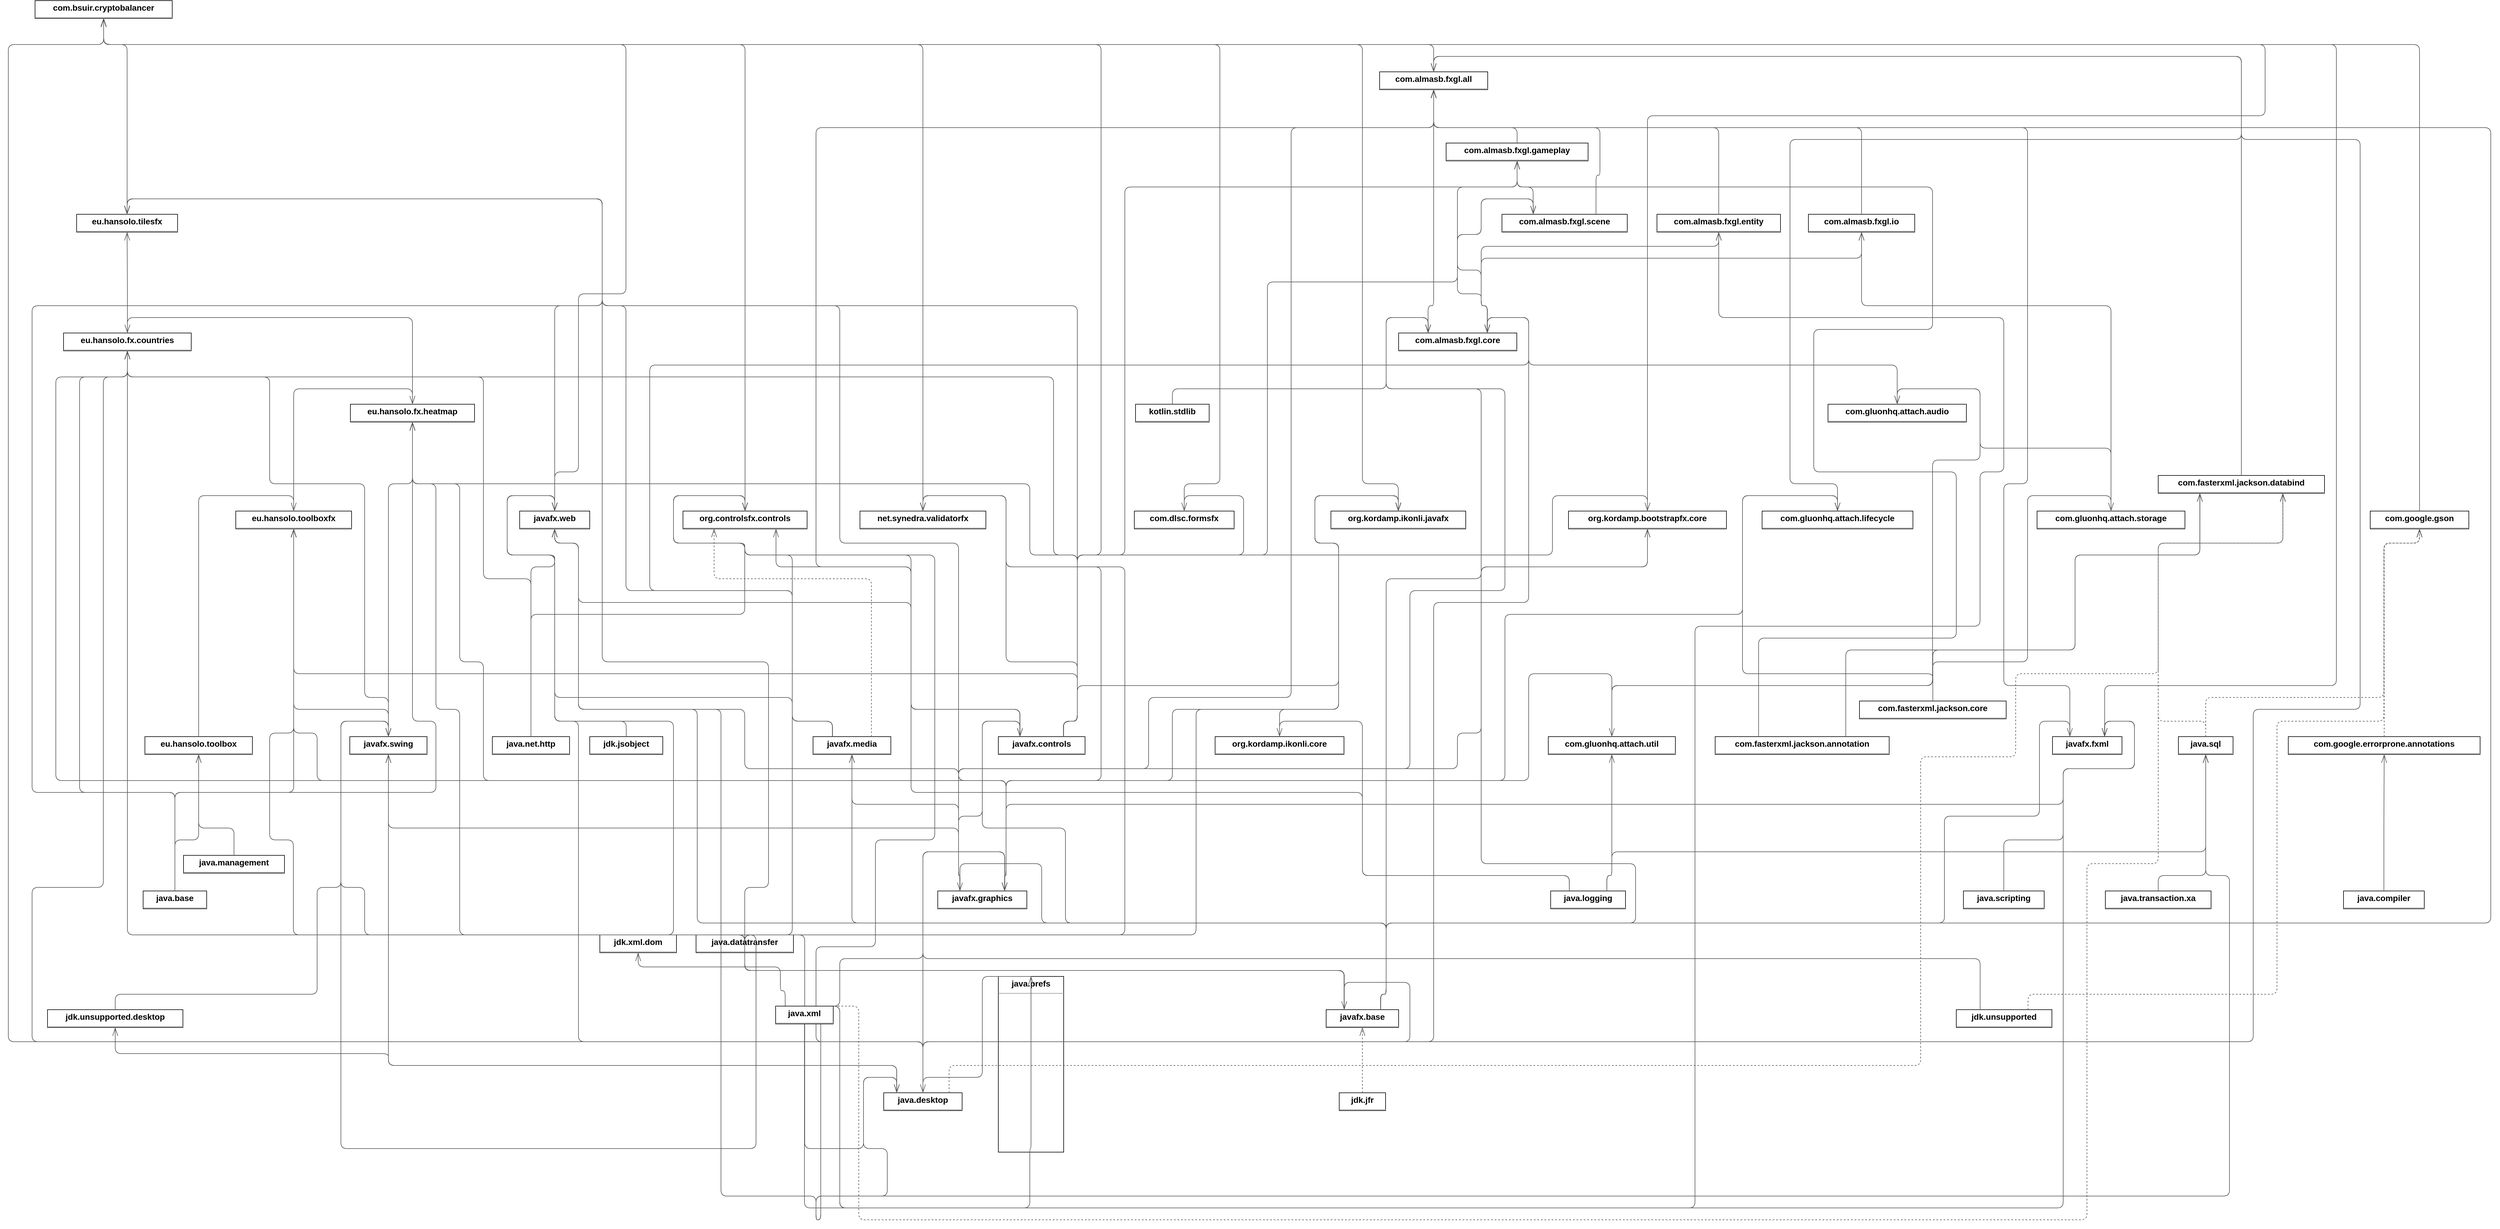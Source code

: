<mxfile version="27.0.9">
  <diagram id="FU--yGT42jktWZ9cwGZO" name="Страница — 1">
    <mxGraphModel dx="1984" dy="1179" grid="1" gridSize="10" guides="1" tooltips="1" connect="1" arrows="1" fold="1" page="0" pageScale="1" pageWidth="1169" pageHeight="827" background="none" math="0" shadow="0">
      <root>
        <mxCell id="0" />
        <mxCell id="1" parent="0" />
        <mxCell id="node30" value="&lt;p style=&quot;margin:0px;margin-top:4px;text-align:center;&quot;&gt;&lt;b&gt;com.almasb.fxgl.all&lt;/b&gt;&lt;/p&gt;&lt;hr size=&quot;1&quot;/&gt;" style="verticalAlign=top;align=left;overflow=fill;fontSize=14;fontFamily=Helvetica;html=1;rounded=0;shadow=0;comic=0;labelBackgroundColor=none;strokeWidth=1;" parent="1" vertex="1">
          <mxGeometry x="2103" y="106" width="182" height="30" as="geometry" />
        </mxCell>
        <mxCell id="node46" value="&lt;p style=&quot;margin:0px;margin-top:4px;text-align:center;&quot;&gt;&lt;b&gt;com.almasb.fxgl.core&lt;/b&gt;&lt;/p&gt;&lt;hr size=&quot;1&quot;/&gt;" style="verticalAlign=top;align=left;overflow=fill;fontSize=14;fontFamily=Helvetica;html=1;rounded=0;shadow=0;comic=0;labelBackgroundColor=none;strokeWidth=1;" parent="1" vertex="1">
          <mxGeometry x="2135" y="546" width="199" height="30" as="geometry" />
        </mxCell>
        <mxCell id="node2" value="&lt;p style=&quot;margin:0px;margin-top:4px;text-align:center;&quot;&gt;&lt;b&gt;com.almasb.fxgl.entity&lt;/b&gt;&lt;/p&gt;&lt;hr size=&quot;1&quot;/&gt;" style="verticalAlign=top;align=left;overflow=fill;fontSize=14;fontFamily=Helvetica;html=1;rounded=0;shadow=0;comic=0;labelBackgroundColor=none;strokeWidth=1;" parent="1" vertex="1">
          <mxGeometry x="2570" y="346" width="208" height="30" as="geometry" />
        </mxCell>
        <mxCell id="node40" value="&lt;p style=&quot;margin:0px;margin-top:4px;text-align:center;&quot;&gt;&lt;b&gt;com.almasb.fxgl.gameplay&lt;/b&gt;&lt;/p&gt;&lt;hr size=&quot;1&quot;/&gt;" style="verticalAlign=top;align=left;overflow=fill;fontSize=14;fontFamily=Helvetica;html=1;rounded=0;shadow=0;comic=0;labelBackgroundColor=none;strokeWidth=1;" parent="1" vertex="1">
          <mxGeometry x="2215" y="226" width="239" height="30" as="geometry" />
        </mxCell>
        <mxCell id="node47" value="&lt;p style=&quot;margin:0px;margin-top:4px;text-align:center;&quot;&gt;&lt;b&gt;com.almasb.fxgl.io&lt;/b&gt;&lt;/p&gt;&lt;hr size=&quot;1&quot;/&gt;" style="verticalAlign=top;align=left;overflow=fill;fontSize=14;fontFamily=Helvetica;html=1;rounded=0;shadow=0;comic=0;labelBackgroundColor=none;strokeWidth=1;" parent="1" vertex="1">
          <mxGeometry x="2825" y="346" width="179" height="30" as="geometry" />
        </mxCell>
        <mxCell id="node37" value="&lt;p style=&quot;margin:0px;margin-top:4px;text-align:center;&quot;&gt;&lt;b&gt;com.almasb.fxgl.scene&lt;/b&gt;&lt;/p&gt;&lt;hr size=&quot;1&quot;/&gt;" style="verticalAlign=top;align=left;overflow=fill;fontSize=14;fontFamily=Helvetica;html=1;rounded=0;shadow=0;comic=0;labelBackgroundColor=none;strokeWidth=1;" parent="1" vertex="1">
          <mxGeometry x="2309" y="346" width="211" height="30" as="geometry" />
        </mxCell>
        <mxCell id="node14" value="&lt;p style=&quot;margin:0px;margin-top:4px;text-align:center;&quot;&gt;&lt;b&gt;com.bsuir.cryptobalancer&lt;/b&gt;&lt;/p&gt;&lt;hr size=&quot;1&quot;/&gt;" style="verticalAlign=top;align=left;overflow=fill;fontSize=14;fontFamily=Helvetica;html=1;rounded=0;shadow=0;comic=0;labelBackgroundColor=none;strokeWidth=1;" parent="1" vertex="1">
          <mxGeometry x="-161" y="-14" width="231" height="30" as="geometry" />
        </mxCell>
        <mxCell id="node39" value="&lt;p style=&quot;margin:0px;margin-top:4px;text-align:center;&quot;&gt;&lt;b&gt;com.dlsc.formsfx&lt;/b&gt;&lt;/p&gt;&lt;hr size=&quot;1&quot;/&gt;" style="verticalAlign=top;align=left;overflow=fill;fontSize=14;fontFamily=Helvetica;html=1;rounded=0;shadow=0;comic=0;labelBackgroundColor=none;strokeWidth=1;" parent="1" vertex="1">
          <mxGeometry x="1690" y="846" width="168" height="30" as="geometry" />
        </mxCell>
        <mxCell id="node3" value="&lt;p style=&quot;margin:0px;margin-top:4px;text-align:center;&quot;&gt;&lt;b&gt;com.fasterxml.jackson.annotation&lt;/b&gt;&lt;/p&gt;&lt;hr size=&quot;1&quot;/&gt;" style="verticalAlign=top;align=left;overflow=fill;fontSize=14;fontFamily=Helvetica;html=1;rounded=0;shadow=0;comic=0;labelBackgroundColor=none;strokeWidth=1;" parent="1" vertex="1">
          <mxGeometry x="2668" y="1226" width="293" height="30" as="geometry" />
        </mxCell>
        <mxCell id="node29" value="&lt;p style=&quot;margin:0px;margin-top:4px;text-align:center;&quot;&gt;&lt;b&gt;com.fasterxml.jackson.core&lt;/b&gt;&lt;/p&gt;&lt;hr size=&quot;1&quot;/&gt;" style="verticalAlign=top;align=left;overflow=fill;fontSize=14;fontFamily=Helvetica;html=1;rounded=0;shadow=0;comic=0;labelBackgroundColor=none;strokeWidth=1;" parent="1" vertex="1">
          <mxGeometry x="2911" y="1166" width="247" height="30" as="geometry" />
        </mxCell>
        <mxCell id="node22" value="&lt;p style=&quot;margin:0px;margin-top:4px;text-align:center;&quot;&gt;&lt;b&gt;com.fasterxml.jackson.databind&lt;/b&gt;&lt;/p&gt;&lt;hr size=&quot;1&quot;/&gt;" style="verticalAlign=top;align=left;overflow=fill;fontSize=14;fontFamily=Helvetica;html=1;rounded=0;shadow=0;comic=0;labelBackgroundColor=none;strokeWidth=1;" parent="1" vertex="1">
          <mxGeometry x="3414" y="786" width="280" height="30" as="geometry" />
        </mxCell>
        <mxCell id="node17" value="&lt;p style=&quot;margin:0px;margin-top:4px;text-align:center;&quot;&gt;&lt;b&gt;com.gluonhq.attach.audio&lt;/b&gt;&lt;/p&gt;&lt;hr size=&quot;1&quot;/&gt;" style="verticalAlign=top;align=left;overflow=fill;fontSize=14;fontFamily=Helvetica;html=1;rounded=0;shadow=0;comic=0;labelBackgroundColor=none;strokeWidth=1;" parent="1" vertex="1">
          <mxGeometry x="2858" y="666" width="233" height="30" as="geometry" />
        </mxCell>
        <mxCell id="node44" value="&lt;p style=&quot;margin:0px;margin-top:4px;text-align:center;&quot;&gt;&lt;b&gt;com.gluonhq.attach.lifecycle&lt;/b&gt;&lt;/p&gt;&lt;hr size=&quot;1&quot;/&gt;" style="verticalAlign=top;align=left;overflow=fill;fontSize=14;fontFamily=Helvetica;html=1;rounded=0;shadow=0;comic=0;labelBackgroundColor=none;strokeWidth=1;" parent="1" vertex="1">
          <mxGeometry x="2747" y="846" width="254" height="30" as="geometry" />
        </mxCell>
        <mxCell id="node6" value="&lt;p style=&quot;margin:0px;margin-top:4px;text-align:center;&quot;&gt;&lt;b&gt;com.gluonhq.attach.storage&lt;/b&gt;&lt;/p&gt;&lt;hr size=&quot;1&quot;/&gt;" style="verticalAlign=top;align=left;overflow=fill;fontSize=14;fontFamily=Helvetica;html=1;rounded=0;shadow=0;comic=0;labelBackgroundColor=none;strokeWidth=1;" parent="1" vertex="1">
          <mxGeometry x="3210" y="846" width="249" height="30" as="geometry" />
        </mxCell>
        <mxCell id="node0" value="&lt;p style=&quot;margin:0px;margin-top:4px;text-align:center;&quot;&gt;&lt;b&gt;com.gluonhq.attach.util&lt;/b&gt;&lt;/p&gt;&lt;hr size=&quot;1&quot;/&gt;" style="verticalAlign=top;align=left;overflow=fill;fontSize=14;fontFamily=Helvetica;html=1;rounded=0;shadow=0;comic=0;labelBackgroundColor=none;strokeWidth=1;" parent="1" vertex="1">
          <mxGeometry x="2387" y="1226" width="214" height="30" as="geometry" />
        </mxCell>
        <mxCell id="node45" value="&lt;p style=&quot;margin:0px;margin-top:4px;text-align:center;&quot;&gt;&lt;b&gt;com.google.errorprone.annotations&lt;/b&gt;&lt;/p&gt;&lt;hr size=&quot;1&quot;/&gt;" style="verticalAlign=top;align=left;overflow=fill;fontSize=14;fontFamily=Helvetica;html=1;rounded=0;shadow=0;comic=0;labelBackgroundColor=none;strokeWidth=1;" parent="1" vertex="1">
          <mxGeometry x="3633" y="1226" width="323" height="30" as="geometry" />
        </mxCell>
        <mxCell id="node32" value="&lt;p style=&quot;margin:0px;margin-top:4px;text-align:center;&quot;&gt;&lt;b&gt;com.google.gson&lt;/b&gt;&lt;/p&gt;&lt;hr size=&quot;1&quot;/&gt;" style="verticalAlign=top;align=left;overflow=fill;fontSize=14;fontFamily=Helvetica;html=1;rounded=0;shadow=0;comic=0;labelBackgroundColor=none;strokeWidth=1;" parent="1" vertex="1">
          <mxGeometry x="3771" y="846" width="166" height="30" as="geometry" />
        </mxCell>
        <mxCell id="node28" value="&lt;p style=&quot;margin:0px;margin-top:4px;text-align:center;&quot;&gt;&lt;b&gt;eu.hansolo.fx.countries&lt;/b&gt;&lt;/p&gt;&lt;hr size=&quot;1&quot;/&gt;" style="verticalAlign=top;align=left;overflow=fill;fontSize=14;fontFamily=Helvetica;html=1;rounded=0;shadow=0;comic=0;labelBackgroundColor=none;strokeWidth=1;" parent="1" vertex="1">
          <mxGeometry x="-113" y="546" width="215" height="30" as="geometry" />
        </mxCell>
        <mxCell id="node36" value="&lt;p style=&quot;margin:0px;margin-top:4px;text-align:center;&quot;&gt;&lt;b&gt;eu.hansolo.fx.heatmap&lt;/b&gt;&lt;/p&gt;&lt;hr size=&quot;1&quot;/&gt;" style="verticalAlign=top;align=left;overflow=fill;fontSize=14;fontFamily=Helvetica;html=1;rounded=0;shadow=0;comic=0;labelBackgroundColor=none;strokeWidth=1;" parent="1" vertex="1">
          <mxGeometry x="370" y="666" width="209" height="30" as="geometry" />
        </mxCell>
        <mxCell id="node8" value="&lt;p style=&quot;margin:0px;margin-top:4px;text-align:center;&quot;&gt;&lt;b&gt;eu.hansolo.tilesfx&lt;/b&gt;&lt;/p&gt;&lt;hr size=&quot;1&quot;/&gt;" style="verticalAlign=top;align=left;overflow=fill;fontSize=14;fontFamily=Helvetica;html=1;rounded=0;shadow=0;comic=0;labelBackgroundColor=none;strokeWidth=1;" parent="1" vertex="1">
          <mxGeometry x="-91" y="346" width="170" height="30" as="geometry" />
        </mxCell>
        <mxCell id="node33" value="&lt;p style=&quot;margin:0px;margin-top:4px;text-align:center;&quot;&gt;&lt;b&gt;eu.hansolo.toolbox&lt;/b&gt;&lt;/p&gt;&lt;hr size=&quot;1&quot;/&gt;" style="verticalAlign=top;align=left;overflow=fill;fontSize=14;fontFamily=Helvetica;html=1;rounded=0;shadow=0;comic=0;labelBackgroundColor=none;strokeWidth=1;" parent="1" vertex="1">
          <mxGeometry x="24" y="1226" width="181" height="30" as="geometry" />
        </mxCell>
        <mxCell id="node9" value="&lt;p style=&quot;margin:0px;margin-top:4px;text-align:center;&quot;&gt;&lt;b&gt;eu.hansolo.toolboxfx&lt;/b&gt;&lt;/p&gt;&lt;hr size=&quot;1&quot;/&gt;" style="verticalAlign=top;align=left;overflow=fill;fontSize=14;fontFamily=Helvetica;html=1;rounded=0;shadow=0;comic=0;labelBackgroundColor=none;strokeWidth=1;" parent="1" vertex="1">
          <mxGeometry x="177" y="846" width="195" height="30" as="geometry" />
        </mxCell>
        <mxCell id="node31" value="&lt;p style=&quot;margin:0px;margin-top:4px;text-align:center;&quot;&gt;&lt;b&gt;java.base&lt;/b&gt;&lt;/p&gt;&lt;hr size=&quot;1&quot;/&gt;" style="verticalAlign=top;align=left;overflow=fill;fontSize=14;fontFamily=Helvetica;html=1;rounded=0;shadow=0;comic=0;labelBackgroundColor=none;strokeWidth=1;" parent="1" vertex="1">
          <mxGeometry x="21" y="1486" width="107" height="30" as="geometry" />
        </mxCell>
        <mxCell id="node1" value="&lt;p style=&quot;margin:0px;margin-top:4px;text-align:center;&quot;&gt;&lt;b&gt;java.compiler&lt;/b&gt;&lt;/p&gt;&lt;hr size=&quot;1&quot;/&gt;" style="verticalAlign=top;align=left;overflow=fill;fontSize=14;fontFamily=Helvetica;html=1;rounded=0;shadow=0;comic=0;labelBackgroundColor=none;strokeWidth=1;" parent="1" vertex="1">
          <mxGeometry x="3726" y="1486" width="136" height="30" as="geometry" />
        </mxCell>
        <mxCell id="node24" value="&lt;p style=&quot;margin:0px;margin-top:4px;text-align:center;&quot;&gt;&lt;b&gt;java.datatransfer&lt;/b&gt;&lt;/p&gt;&lt;hr size=&quot;1&quot;/&gt;" style="verticalAlign=top;align=left;overflow=fill;fontSize=14;fontFamily=Helvetica;html=1;rounded=0;shadow=0;comic=0;labelBackgroundColor=none;strokeWidth=1;" parent="1" vertex="1">
          <mxGeometry x="952" y="1560" width="164" height="30" as="geometry" />
        </mxCell>
        <mxCell id="node42" value="&lt;p style=&quot;margin:0px;margin-top:4px;text-align:center;&quot;&gt;&lt;b&gt;java.desktop&lt;/b&gt;&lt;/p&gt;&lt;hr size=&quot;1&quot;/&gt;" style="verticalAlign=top;align=left;overflow=fill;fontSize=14;fontFamily=Helvetica;html=1;rounded=0;shadow=0;comic=0;labelBackgroundColor=none;strokeWidth=1;" parent="1" vertex="1">
          <mxGeometry x="1268" y="1826" width="132" height="30" as="geometry" />
        </mxCell>
        <mxCell id="node7" value="&lt;p style=&quot;margin:0px;margin-top:4px;text-align:center;&quot;&gt;&lt;b&gt;java.logging&lt;/b&gt;&lt;/p&gt;&lt;hr size=&quot;1&quot;/&gt;" style="verticalAlign=top;align=left;overflow=fill;fontSize=14;fontFamily=Helvetica;html=1;rounded=0;shadow=0;comic=0;labelBackgroundColor=none;strokeWidth=1;" parent="1" vertex="1">
          <mxGeometry x="2391" y="1486" width="126" height="30" as="geometry" />
        </mxCell>
        <mxCell id="node23" value="&lt;p style=&quot;margin:0px;margin-top:4px;text-align:center;&quot;&gt;&lt;b&gt;java.management&lt;/b&gt;&lt;/p&gt;&lt;hr size=&quot;1&quot;/&gt;" style="verticalAlign=top;align=left;overflow=fill;fontSize=14;fontFamily=Helvetica;html=1;rounded=0;shadow=0;comic=0;labelBackgroundColor=none;strokeWidth=1;" parent="1" vertex="1">
          <mxGeometry x="89" y="1426" width="170" height="30" as="geometry" />
        </mxCell>
        <mxCell id="node34" value="&lt;p style=&quot;margin:0px;margin-top:4px;text-align:center;&quot;&gt;&lt;b&gt;java.net.http&lt;/b&gt;&lt;/p&gt;&lt;hr size=&quot;1&quot;/&gt;" style="verticalAlign=top;align=left;overflow=fill;fontSize=14;fontFamily=Helvetica;html=1;rounded=0;shadow=0;comic=0;labelBackgroundColor=none;strokeWidth=1;" parent="1" vertex="1">
          <mxGeometry x="609" y="1226" width="130" height="30" as="geometry" />
        </mxCell>
        <mxCell id="node48" value="&lt;p style=&quot;margin:0px;margin-top:4px;text-align:center;&quot;&gt;&lt;b&gt;java.prefs&lt;/b&gt;&lt;/p&gt;&lt;hr size=&quot;1&quot;/&gt;" style="verticalAlign=top;align=left;overflow=fill;fontSize=14;fontFamily=Helvetica;html=1;rounded=0;shadow=0;comic=0;labelBackgroundColor=none;strokeWidth=1;" parent="1" vertex="1">
          <mxGeometry x="1461" y="1630" width="110" height="296" as="geometry" />
        </mxCell>
        <mxCell id="node16" value="&lt;p style=&quot;margin:0px;margin-top:4px;text-align:center;&quot;&gt;&lt;b&gt;java.scripting&lt;/b&gt;&lt;/p&gt;&lt;hr size=&quot;1&quot;/&gt;" style="verticalAlign=top;align=left;overflow=fill;fontSize=14;fontFamily=Helvetica;html=1;rounded=0;shadow=0;comic=0;labelBackgroundColor=none;strokeWidth=1;" parent="1" vertex="1">
          <mxGeometry x="3086" y="1486" width="136" height="30" as="geometry" />
        </mxCell>
        <mxCell id="node11" value="&lt;p style=&quot;margin:0px;margin-top:4px;text-align:center;&quot;&gt;&lt;b&gt;java.sql&lt;/b&gt;&lt;/p&gt;&lt;hr size=&quot;1&quot;/&gt;" style="verticalAlign=top;align=left;overflow=fill;fontSize=14;fontFamily=Helvetica;html=1;rounded=0;shadow=0;comic=0;labelBackgroundColor=none;strokeWidth=1;" parent="1" vertex="1">
          <mxGeometry x="3448" y="1226" width="92" height="30" as="geometry" />
        </mxCell>
        <mxCell id="node20" value="&lt;p style=&quot;margin:0px;margin-top:4px;text-align:center;&quot;&gt;&lt;b&gt;java.transaction.xa&lt;/b&gt;&lt;/p&gt;&lt;hr size=&quot;1&quot;/&gt;" style="verticalAlign=top;align=left;overflow=fill;fontSize=14;fontFamily=Helvetica;html=1;rounded=0;shadow=0;comic=0;labelBackgroundColor=none;strokeWidth=1;" parent="1" vertex="1">
          <mxGeometry x="3325" y="1486" width="178" height="30" as="geometry" />
        </mxCell>
        <mxCell id="node12" value="&lt;p style=&quot;margin:0px;margin-top:4px;text-align:center;&quot;&gt;&lt;b&gt;javafx.base&lt;/b&gt;&lt;/p&gt;&lt;hr size=&quot;1&quot;/&gt;" style="verticalAlign=top;align=left;overflow=fill;fontSize=14;fontFamily=Helvetica;html=1;rounded=0;shadow=0;comic=0;labelBackgroundColor=none;strokeWidth=1;" parent="1" vertex="1">
          <mxGeometry x="2013" y="1686" width="122" height="30" as="geometry" />
        </mxCell>
        <mxCell id="node15" value="&lt;p style=&quot;margin:0px;margin-top:4px;text-align:center;&quot;&gt;&lt;b&gt;javafx.controls&lt;/b&gt;&lt;/p&gt;&lt;hr size=&quot;1&quot;/&gt;" style="verticalAlign=top;align=left;overflow=fill;fontSize=14;fontFamily=Helvetica;html=1;rounded=0;shadow=0;comic=0;labelBackgroundColor=none;strokeWidth=1;" parent="1" vertex="1">
          <mxGeometry x="1461" y="1226" width="146" height="30" as="geometry" />
        </mxCell>
        <mxCell id="node38" value="&lt;p style=&quot;margin:0px;margin-top:4px;text-align:center;&quot;&gt;&lt;b&gt;javafx.fxml&lt;/b&gt;&lt;/p&gt;&lt;hr size=&quot;1&quot;/&gt;" style="verticalAlign=top;align=left;overflow=fill;fontSize=14;fontFamily=Helvetica;html=1;rounded=0;shadow=0;comic=0;labelBackgroundColor=none;strokeWidth=1;" parent="1" vertex="1">
          <mxGeometry x="3236" y="1226" width="117" height="30" as="geometry" />
        </mxCell>
        <mxCell id="node18" value="&lt;p style=&quot;margin:0px;margin-top:4px;text-align:center;&quot;&gt;&lt;b&gt;javafx.graphics&lt;/b&gt;&lt;/p&gt;&lt;hr size=&quot;1&quot;/&gt;" style="verticalAlign=top;align=left;overflow=fill;fontSize=14;fontFamily=Helvetica;html=1;rounded=0;shadow=0;comic=0;labelBackgroundColor=none;strokeWidth=1;" parent="1" vertex="1">
          <mxGeometry x="1359" y="1486" width="150" height="30" as="geometry" />
        </mxCell>
        <mxCell id="node49" value="&lt;p style=&quot;margin:0px;margin-top:4px;text-align:center;&quot;&gt;&lt;b&gt;javafx.media&lt;/b&gt;&lt;/p&gt;&lt;hr size=&quot;1&quot;/&gt;" style="verticalAlign=top;align=left;overflow=fill;fontSize=14;fontFamily=Helvetica;html=1;rounded=0;shadow=0;comic=0;labelBackgroundColor=none;strokeWidth=1;" parent="1" vertex="1">
          <mxGeometry x="1149" y="1226" width="131" height="30" as="geometry" />
        </mxCell>
        <mxCell id="node19" value="&lt;p style=&quot;margin:0px;margin-top:4px;text-align:center;&quot;&gt;&lt;b&gt;javafx.swing&lt;/b&gt;&lt;/p&gt;&lt;hr size=&quot;1&quot;/&gt;" style="verticalAlign=top;align=left;overflow=fill;fontSize=14;fontFamily=Helvetica;html=1;rounded=0;shadow=0;comic=0;labelBackgroundColor=none;strokeWidth=1;" parent="1" vertex="1">
          <mxGeometry x="369" y="1226" width="130" height="30" as="geometry" />
        </mxCell>
        <mxCell id="node10" value="&lt;p style=&quot;margin:0px;margin-top:4px;text-align:center;&quot;&gt;&lt;b&gt;javafx.web&lt;/b&gt;&lt;/p&gt;&lt;hr size=&quot;1&quot;/&gt;" style="verticalAlign=top;align=left;overflow=fill;fontSize=14;fontFamily=Helvetica;html=1;rounded=0;shadow=0;comic=0;labelBackgroundColor=none;strokeWidth=1;" parent="1" vertex="1">
          <mxGeometry x="655" y="846" width="118" height="30" as="geometry" />
        </mxCell>
        <mxCell id="node41" value="&lt;p style=&quot;margin:0px;margin-top:4px;text-align:center;&quot;&gt;&lt;b&gt;jdk.jfr&lt;/b&gt;&lt;/p&gt;&lt;hr size=&quot;1&quot;/&gt;" style="verticalAlign=top;align=left;overflow=fill;fontSize=14;fontFamily=Helvetica;html=1;rounded=0;shadow=0;comic=0;labelBackgroundColor=none;strokeWidth=1;" parent="1" vertex="1">
          <mxGeometry x="2035" y="1826" width="78" height="30" as="geometry" />
        </mxCell>
        <mxCell id="node50" value="&lt;p style=&quot;margin:0px;margin-top:4px;text-align:center;&quot;&gt;&lt;b&gt;jdk.jsobject&lt;/b&gt;&lt;/p&gt;&lt;hr size=&quot;1&quot;/&gt;" style="verticalAlign=top;align=left;overflow=fill;fontSize=14;fontFamily=Helvetica;html=1;rounded=0;shadow=0;comic=0;labelBackgroundColor=none;strokeWidth=1;" parent="1" vertex="1">
          <mxGeometry x="773" y="1226" width="123" height="30" as="geometry" />
        </mxCell>
        <mxCell id="node4" value="&lt;p style=&quot;margin:0px;margin-top:4px;text-align:center;&quot;&gt;&lt;b&gt;jdk.unsupported&lt;/b&gt;&lt;/p&gt;&lt;hr size=&quot;1&quot;/&gt;" style="verticalAlign=top;align=left;overflow=fill;fontSize=14;fontFamily=Helvetica;html=1;rounded=0;shadow=0;comic=0;labelBackgroundColor=none;strokeWidth=1;" parent="1" vertex="1">
          <mxGeometry x="3074" y="1686" width="161" height="30" as="geometry" />
        </mxCell>
        <mxCell id="node5" value="&lt;p style=&quot;margin:0px;margin-top:4px;text-align:center;&quot;&gt;&lt;b&gt;jdk.unsupported.desktop&lt;/b&gt;&lt;/p&gt;&lt;hr size=&quot;1&quot;/&gt;" style="verticalAlign=top;align=left;overflow=fill;fontSize=14;fontFamily=Helvetica;html=1;rounded=0;shadow=0;comic=0;labelBackgroundColor=none;strokeWidth=1;" parent="1" vertex="1">
          <mxGeometry x="-140" y="1686" width="228" height="30" as="geometry" />
        </mxCell>
        <mxCell id="node26" value="&lt;p style=&quot;margin:0px;margin-top:4px;text-align:center;&quot;&gt;&lt;b&gt;jdk.xml.dom&lt;/b&gt;&lt;/p&gt;&lt;hr size=&quot;1&quot;/&gt;" style="verticalAlign=top;align=left;overflow=fill;fontSize=14;fontFamily=Helvetica;html=1;rounded=0;shadow=0;comic=0;labelBackgroundColor=none;strokeWidth=1;" parent="1" vertex="1">
          <mxGeometry x="790" y="1560" width="129" height="30" as="geometry" />
        </mxCell>
        <mxCell id="node27" value="&lt;p style=&quot;margin:0px;margin-top:4px;text-align:center;&quot;&gt;&lt;b&gt;kotlin.stdlib&lt;/b&gt;&lt;/p&gt;&lt;hr size=&quot;1&quot;/&gt;" style="verticalAlign=top;align=left;overflow=fill;fontSize=14;fontFamily=Helvetica;html=1;rounded=0;shadow=0;comic=0;labelBackgroundColor=none;strokeWidth=1;" parent="1" vertex="1">
          <mxGeometry x="1692" y="666" width="124" height="30" as="geometry" />
        </mxCell>
        <mxCell id="node25" value="&lt;p style=&quot;margin:0px;margin-top:4px;text-align:center;&quot;&gt;&lt;b&gt;net.synedra.validatorfx&lt;/b&gt;&lt;/p&gt;&lt;hr size=&quot;1&quot;/&gt;" style="verticalAlign=top;align=left;overflow=fill;fontSize=14;fontFamily=Helvetica;html=1;rounded=0;shadow=0;comic=0;labelBackgroundColor=none;strokeWidth=1;" parent="1" vertex="1">
          <mxGeometry x="1228" y="846" width="212" height="30" as="geometry" />
        </mxCell>
        <mxCell id="node35" value="&lt;p style=&quot;margin:0px;margin-top:4px;text-align:center;&quot;&gt;&lt;b&gt;org.controlsfx.controls&lt;/b&gt;&lt;/p&gt;&lt;hr size=&quot;1&quot;/&gt;" style="verticalAlign=top;align=left;overflow=fill;fontSize=14;fontFamily=Helvetica;html=1;rounded=0;shadow=0;comic=0;labelBackgroundColor=none;strokeWidth=1;" parent="1" vertex="1">
          <mxGeometry x="930" y="846" width="209" height="30" as="geometry" />
        </mxCell>
        <mxCell id="node21" value="&lt;p style=&quot;margin:0px;margin-top:4px;text-align:center;&quot;&gt;&lt;b&gt;org.kordamp.bootstrapfx.core&lt;/b&gt;&lt;/p&gt;&lt;hr size=&quot;1&quot;/&gt;" style="verticalAlign=top;align=left;overflow=fill;fontSize=14;fontFamily=Helvetica;html=1;rounded=0;shadow=0;comic=0;labelBackgroundColor=none;strokeWidth=1;" parent="1" vertex="1">
          <mxGeometry x="2421" y="846" width="266" height="30" as="geometry" />
        </mxCell>
        <mxCell id="node13" value="&lt;p style=&quot;margin:0px;margin-top:4px;text-align:center;&quot;&gt;&lt;b&gt;org.kordamp.ikonli.core&lt;/b&gt;&lt;/p&gt;&lt;hr size=&quot;1&quot;/&gt;" style="verticalAlign=top;align=left;overflow=fill;fontSize=14;fontFamily=Helvetica;html=1;rounded=0;shadow=0;comic=0;labelBackgroundColor=none;strokeWidth=1;" parent="1" vertex="1">
          <mxGeometry x="1826" y="1226" width="217" height="30" as="geometry" />
        </mxCell>
        <mxCell id="node43" value="&lt;p style=&quot;margin:0px;margin-top:4px;text-align:center;&quot;&gt;&lt;b&gt;org.kordamp.ikonli.javafx&lt;/b&gt;&lt;/p&gt;&lt;hr size=&quot;1&quot;/&gt;" style="verticalAlign=top;align=left;overflow=fill;fontSize=14;fontFamily=Helvetica;html=1;rounded=0;shadow=0;comic=0;labelBackgroundColor=none;strokeWidth=1;" parent="1" vertex="1">
          <mxGeometry x="2021" y="846" width="227" height="30" as="geometry" />
        </mxCell>
        <mxCell id="edge15" value="" style="html=1;rounded=1;edgeStyle=orthogonalEdgeStyle;dashed=0;startArrow=none;endArrow=openThin;endSize=12;strokeColor=#595959;exitX=0.500;exitY=0.002;exitDx=0;exitDy=0;entryX=0.500;entryY=1.002;entryDx=0;entryDy=0;" parent="1" source="node30" target="node14" edge="1">
          <mxGeometry width="50" height="50" relative="1" as="geometry">
            <Array as="points">
              <mxPoint x="2194" y="60" />
              <mxPoint x="-46" y="60" />
            </Array>
          </mxGeometry>
        </mxCell>
        <mxCell id="edge101" value="" style="html=1;rounded=1;edgeStyle=orthogonalEdgeStyle;dashed=0;startArrow=none;endArrow=openThin;endSize=12;strokeColor=#595959;exitX=0.250;exitY=0.002;exitDx=0;exitDy=0;entryX=0.500;entryY=1.002;entryDx=0;entryDy=0;" parent="1" source="node46" target="node30" edge="1">
          <mxGeometry width="50" height="50" relative="1" as="geometry">
            <Array as="points">
              <mxPoint x="2184" y="500" />
              <mxPoint x="2194" y="500" />
            </Array>
          </mxGeometry>
        </mxCell>
        <mxCell id="edge13" value="" style="html=1;rounded=1;edgeStyle=orthogonalEdgeStyle;dashed=0;startArrow=none;endArrow=openThin;endSize=12;strokeColor=#595959;exitX=0.750;exitY=0.002;exitDx=0;exitDy=0;entryX=0.500;entryY=1.001;entryDx=0;entryDy=0;" parent="1" source="node46" target="node2" edge="1">
          <mxGeometry width="50" height="50" relative="1" as="geometry">
            <Array as="points">
              <mxPoint x="2284" y="500" />
              <mxPoint x="2274" y="500" />
              <mxPoint x="2274" y="400" />
              <mxPoint x="2674" y="400" />
            </Array>
          </mxGeometry>
        </mxCell>
        <mxCell id="edge1" value="" style="html=1;rounded=1;edgeStyle=orthogonalEdgeStyle;dashed=0;startArrow=none;endArrow=openThin;endSize=12;strokeColor=#595959;exitX=0.750;exitY=0.002;exitDx=0;exitDy=0;entryX=0.500;entryY=1.002;entryDx=0;entryDy=0;" parent="1" source="node46" target="node40" edge="1">
          <mxGeometry width="50" height="50" relative="1" as="geometry">
            <Array as="points">
              <mxPoint x="2284" y="500" />
              <mxPoint x="2274" y="500" />
              <mxPoint x="2274" y="440" />
              <mxPoint x="2234" y="440" />
              <mxPoint x="2234" y="300" />
              <mxPoint x="2334" y="300" />
            </Array>
          </mxGeometry>
        </mxCell>
        <mxCell id="edge125" value="" style="html=1;rounded=1;edgeStyle=orthogonalEdgeStyle;dashed=0;startArrow=none;endArrow=openThin;endSize=12;strokeColor=#595959;exitX=0.750;exitY=0.002;exitDx=0;exitDy=0;entryX=0.500;entryY=1.002;entryDx=0;entryDy=0;" parent="1" source="node46" target="node47" edge="1">
          <mxGeometry width="50" height="50" relative="1" as="geometry">
            <Array as="points">
              <mxPoint x="2284" y="500" />
              <mxPoint x="2274" y="500" />
              <mxPoint x="2274" y="420" />
              <mxPoint x="2914" y="420" />
            </Array>
          </mxGeometry>
        </mxCell>
        <mxCell id="edge58" value="" style="html=1;rounded=1;edgeStyle=orthogonalEdgeStyle;dashed=0;startArrow=none;endArrow=openThin;endSize=12;strokeColor=#595959;exitX=0.750;exitY=0.002;exitDx=0;exitDy=0;entryX=0.250;entryY=0.001;entryDx=0;entryDy=0;" parent="1" source="node46" target="node37" edge="1">
          <mxGeometry width="50" height="50" relative="1" as="geometry">
            <Array as="points">
              <mxPoint x="2284" y="500" />
              <mxPoint x="2274" y="500" />
              <mxPoint x="2274" y="480" />
              <mxPoint x="2234" y="480" />
              <mxPoint x="2234" y="380" />
              <mxPoint x="2274" y="380" />
              <mxPoint x="2274" y="320" />
              <mxPoint x="2361" y="320" />
            </Array>
          </mxGeometry>
        </mxCell>
        <mxCell id="edge31" value="" style="html=1;rounded=1;edgeStyle=orthogonalEdgeStyle;dashed=0;startArrow=none;endArrow=openThin;endSize=12;strokeColor=#595959;exitX=0.500;exitY=0.001;exitDx=0;exitDy=0;entryX=0.500;entryY=1.001;entryDx=0;entryDy=0;" parent="1" source="node2" target="node30" edge="1">
          <mxGeometry width="50" height="50" relative="1" as="geometry">
            <Array as="points">
              <mxPoint x="2674" y="200" />
              <mxPoint x="2194" y="200" />
            </Array>
          </mxGeometry>
        </mxCell>
        <mxCell id="edge8" value="" style="html=1;rounded=1;edgeStyle=orthogonalEdgeStyle;dashed=0;startArrow=none;endArrow=openThin;endSize=12;strokeColor=#595959;exitX=0.500;exitY=0.001;exitDx=0;exitDy=0;entryX=0.500;entryY=1.001;entryDx=0;entryDy=0;" parent="1" source="node40" target="node30" edge="1">
          <mxGeometry width="50" height="50" relative="1" as="geometry">
            <Array as="points">
              <mxPoint x="2334" y="200" />
              <mxPoint x="2194" y="200" />
            </Array>
          </mxGeometry>
        </mxCell>
        <mxCell id="edge105" value="" style="html=1;rounded=1;edgeStyle=orthogonalEdgeStyle;dashed=0;startArrow=none;endArrow=openThin;endSize=12;strokeColor=#595959;exitX=0.500;exitY=0.001;exitDx=0;exitDy=0;entryX=0.500;entryY=1.001;entryDx=0;entryDy=0;" parent="1" source="node47" target="node30" edge="1">
          <mxGeometry width="50" height="50" relative="1" as="geometry">
            <Array as="points">
              <mxPoint x="2914" y="200" />
              <mxPoint x="2194" y="200" />
            </Array>
          </mxGeometry>
        </mxCell>
        <mxCell id="edge0" value="" style="html=1;rounded=1;edgeStyle=orthogonalEdgeStyle;dashed=0;startArrow=none;endArrow=openThin;endSize=12;strokeColor=#595959;exitX=0.750;exitY=0.001;exitDx=0;exitDy=0;entryX=0.500;entryY=1.001;entryDx=0;entryDy=0;" parent="1" source="node37" target="node30" edge="1">
          <mxGeometry width="50" height="50" relative="1" as="geometry">
            <Array as="points">
              <mxPoint x="2467" y="280" />
              <mxPoint x="2474" y="280" />
              <mxPoint x="2474" y="200" />
              <mxPoint x="2194" y="200" />
            </Array>
          </mxGeometry>
        </mxCell>
        <mxCell id="edge103" value="" style="html=1;rounded=1;edgeStyle=orthogonalEdgeStyle;dashed=0;startArrow=none;endArrow=openThin;endSize=12;strokeColor=#595959;exitX=0.250;exitY=0.002;exitDx=0;exitDy=0;entryX=0.500;entryY=1.002;entryDx=0;entryDy=0;" parent="1" source="node37" target="node40" edge="1">
          <mxGeometry width="50" height="50" relative="1" as="geometry">
            <Array as="points">
              <mxPoint x="2361" y="300" />
              <mxPoint x="2334" y="300" />
            </Array>
          </mxGeometry>
        </mxCell>
        <mxCell id="edge133" value="" style="html=1;rounded=1;edgeStyle=orthogonalEdgeStyle;dashed=0;startArrow=none;endArrow=openThin;endSize=12;strokeColor=#595959;exitX=0.500;exitY=0.002;exitDx=0;exitDy=0;entryX=0.500;entryY=1.002;entryDx=0;entryDy=0;" parent="1" source="node39" target="node14" edge="1">
          <mxGeometry width="50" height="50" relative="1" as="geometry">
            <Array as="points">
              <mxPoint x="1774" y="800" />
              <mxPoint x="1834" y="800" />
              <mxPoint x="1834" y="60" />
              <mxPoint x="-46" y="60" />
            </Array>
          </mxGeometry>
        </mxCell>
        <mxCell id="edge44" value="" style="html=1;rounded=1;edgeStyle=orthogonalEdgeStyle;dashed=0;startArrow=none;endArrow=openThin;endSize=12;strokeColor=#595959;exitX=0.250;exitY=0.001;exitDx=0;exitDy=0;entryX=0.500;entryY=1.002;entryDx=0;entryDy=0;" parent="1" source="node3" target="node40" edge="1">
          <mxGeometry width="50" height="50" relative="1" as="geometry">
            <Array as="points">
              <mxPoint x="2741" y="1060" />
              <mxPoint x="3074" y="1060" />
              <mxPoint x="3074" y="780" />
              <mxPoint x="2834" y="780" />
              <mxPoint x="2834" y="540" />
              <mxPoint x="3034" y="540" />
              <mxPoint x="3034" y="300" />
              <mxPoint x="2334" y="300" />
            </Array>
          </mxGeometry>
        </mxCell>
        <mxCell id="edge50" value="" style="html=1;rounded=1;edgeStyle=orthogonalEdgeStyle;dashed=0;startArrow=none;endArrow=openThin;endSize=12;strokeColor=#595959;exitX=0.750;exitY=0.001;exitDx=0;exitDy=0;entryX=0.250;entryY=1.001;entryDx=0;entryDy=0;" parent="1" source="node3" target="node22" edge="1">
          <mxGeometry width="50" height="50" relative="1" as="geometry">
            <Array as="points">
              <mxPoint x="2887" y="1080" />
              <mxPoint x="3274" y="1080" />
              <mxPoint x="3274" y="920" />
              <mxPoint x="3484" y="920" />
            </Array>
          </mxGeometry>
        </mxCell>
        <mxCell id="edge42" value="" style="html=1;rounded=1;edgeStyle=orthogonalEdgeStyle;dashed=0;startArrow=none;endArrow=openThin;endSize=12;strokeColor=#595959;exitX=0.500;exitY=0.001;exitDx=0;exitDy=0;entryX=0.250;entryY=1.001;entryDx=0;entryDy=0;" parent="1" source="node29" target="node22" edge="1">
          <mxGeometry width="50" height="50" relative="1" as="geometry">
            <Array as="points">
              <mxPoint x="3034" y="1080" />
              <mxPoint x="3274" y="1080" />
              <mxPoint x="3274" y="920" />
              <mxPoint x="3484" y="920" />
            </Array>
          </mxGeometry>
        </mxCell>
        <mxCell id="edge92" value="" style="html=1;rounded=1;edgeStyle=orthogonalEdgeStyle;dashed=0;startArrow=none;endArrow=openThin;endSize=12;strokeColor=#595959;exitX=0.500;exitY=0.002;exitDx=0;exitDy=0;entryX=0.500;entryY=0.001;entryDx=0;entryDy=0;" parent="1" source="node22" target="node30" edge="1">
          <mxGeometry width="50" height="50" relative="1" as="geometry">
            <Array as="points">
              <mxPoint x="3554" y="80" />
              <mxPoint x="2194" y="80" />
            </Array>
          </mxGeometry>
        </mxCell>
        <mxCell id="edge28" value="" style="html=1;rounded=1;edgeStyle=orthogonalEdgeStyle;dashed=0;startArrow=none;endArrow=openThin;endSize=12;strokeColor=#595959;exitX=0.500;exitY=0.001;exitDx=0;exitDy=0;entryX=0.750;entryY=0.001;entryDx=0;entryDy=0;" parent="1" source="node17" target="node46" edge="1">
          <mxGeometry width="50" height="50" relative="1" as="geometry">
            <Array as="points">
              <mxPoint x="2974" y="600" />
              <mxPoint x="2354" y="600" />
              <mxPoint x="2354" y="520" />
              <mxPoint x="2284" y="520" />
            </Array>
          </mxGeometry>
        </mxCell>
        <mxCell id="edge115" value="" style="html=1;rounded=1;edgeStyle=orthogonalEdgeStyle;dashed=0;startArrow=none;endArrow=openThin;endSize=12;strokeColor=#595959;exitX=0.500;exitY=0.002;exitDx=0;exitDy=0;entryX=0.500;entryY=0.001;entryDx=0;entryDy=0;" parent="1" source="node44" target="node30" edge="1">
          <mxGeometry width="50" height="50" relative="1" as="geometry">
            <Array as="points">
              <mxPoint x="2874" y="800" />
              <mxPoint x="2794" y="800" />
              <mxPoint x="2794" y="220" />
              <mxPoint x="3554" y="220" />
              <mxPoint x="3554" y="80" />
              <mxPoint x="2194" y="80" />
            </Array>
          </mxGeometry>
        </mxCell>
        <mxCell id="edge53" value="" style="html=1;rounded=1;edgeStyle=orthogonalEdgeStyle;dashed=0;startArrow=none;endArrow=openThin;endSize=12;strokeColor=#595959;exitX=0.500;exitY=0.002;exitDx=0;exitDy=0;entryX=0.500;entryY=1.001;entryDx=0;entryDy=0;" parent="1" source="node6" target="node47" edge="1">
          <mxGeometry width="50" height="50" relative="1" as="geometry">
            <Array as="points">
              <mxPoint x="3334" y="500" />
              <mxPoint x="2914" y="500" />
            </Array>
          </mxGeometry>
        </mxCell>
        <mxCell id="edge99" value="" style="html=1;rounded=1;edgeStyle=orthogonalEdgeStyle;dashed=0;startArrow=none;endArrow=openThin;endSize=12;strokeColor=#595959;exitX=0.500;exitY=0.001;exitDx=0;exitDy=0;entryX=0.500;entryY=0.001;entryDx=0;entryDy=0;" parent="1" source="node6" target="node17" edge="1">
          <mxGeometry width="50" height="50" relative="1" as="geometry">
            <Array as="points">
              <mxPoint x="3334" y="740" />
              <mxPoint x="3114" y="740" />
              <mxPoint x="3114" y="640" />
              <mxPoint x="2974" y="640" />
            </Array>
          </mxGeometry>
        </mxCell>
        <mxCell id="edge129" value="" style="html=1;rounded=1;edgeStyle=orthogonalEdgeStyle;dashed=0;startArrow=none;endArrow=openThin;endSize=12;strokeColor=#595959;exitX=0.500;exitY=0.001;exitDx=0;exitDy=0;entryX=0.500;entryY=0.001;entryDx=0;entryDy=0;" parent="1" source="node0" target="node17" edge="1">
          <mxGeometry width="50" height="50" relative="1" as="geometry">
            <Array as="points">
              <mxPoint x="2494" y="1140" />
              <mxPoint x="3034" y="1140" />
              <mxPoint x="3034" y="760" />
              <mxPoint x="3114" y="760" />
              <mxPoint x="3114" y="640" />
              <mxPoint x="2974" y="640" />
            </Array>
          </mxGeometry>
        </mxCell>
        <mxCell id="edge16" value="" style="html=1;rounded=1;edgeStyle=orthogonalEdgeStyle;dashed=0;startArrow=none;endArrow=openThin;endSize=12;strokeColor=#595959;exitX=0.500;exitY=0.001;exitDx=0;exitDy=0;entryX=0.500;entryY=0.001;entryDx=0;entryDy=0;" parent="1" source="node0" target="node44" edge="1">
          <mxGeometry width="50" height="50" relative="1" as="geometry">
            <Array as="points">
              <mxPoint x="2494" y="1140" />
              <mxPoint x="3034" y="1140" />
              <mxPoint x="3034" y="1120" />
              <mxPoint x="2714" y="1120" />
              <mxPoint x="2714" y="820" />
              <mxPoint x="2874" y="820" />
            </Array>
          </mxGeometry>
        </mxCell>
        <mxCell id="edge21" value="" style="html=1;rounded=1;edgeStyle=orthogonalEdgeStyle;dashed=0;startArrow=none;endArrow=openThin;endSize=12;strokeColor=#595959;exitX=0.500;exitY=0.001;exitDx=0;exitDy=0;entryX=0.500;entryY=0.001;entryDx=0;entryDy=0;" parent="1" source="node0" target="node6" edge="1">
          <mxGeometry width="50" height="50" relative="1" as="geometry">
            <Array as="points">
              <mxPoint x="2494" y="1140" />
              <mxPoint x="3034" y="1140" />
              <mxPoint x="3034" y="1100" />
              <mxPoint x="3194" y="1100" />
              <mxPoint x="3194" y="820" />
              <mxPoint x="3334" y="820" />
            </Array>
          </mxGeometry>
        </mxCell>
        <mxCell id="edge20" value="" style="html=1;rounded=1;edgeStyle=orthogonalEdgeStyle;dashed=1;startArrow=none;endArrow=openThin;endSize=12;strokeColor=#595959;exitX=0.500;exitY=0.001;exitDx=0;exitDy=0;entryX=0.500;entryY=1.001;entryDx=0;entryDy=0;" parent="1" source="node45" target="node32" edge="1">
          <mxGeometry width="50" height="50" relative="1" as="geometry">
            <Array as="points">
              <mxPoint x="3794" y="900" />
              <mxPoint x="3854" y="900" />
            </Array>
          </mxGeometry>
        </mxCell>
        <mxCell id="edge43" value="" style="html=1;rounded=1;edgeStyle=orthogonalEdgeStyle;dashed=0;startArrow=none;endArrow=openThin;endSize=12;strokeColor=#595959;exitX=0.500;exitY=0.002;exitDx=0;exitDy=0;entryX=0.500;entryY=1.002;entryDx=0;entryDy=0;" parent="1" source="node32" target="node14" edge="1">
          <mxGeometry width="50" height="50" relative="1" as="geometry">
            <Array as="points">
              <mxPoint x="3854" y="60" />
              <mxPoint x="-46" y="60" />
            </Array>
          </mxGeometry>
        </mxCell>
        <mxCell id="edge24" value="" style="html=1;rounded=1;edgeStyle=orthogonalEdgeStyle;dashed=0;startArrow=none;endArrow=openThin;endSize=12;strokeColor=#595959;exitX=0.500;exitY=0.001;exitDx=0;exitDy=0;entryX=0.500;entryY=1.001;entryDx=0;entryDy=0;" parent="1" source="node28" target="node8" edge="1">
          <mxGeometry width="50" height="50" relative="1" as="geometry">
            <Array as="points" />
          </mxGeometry>
        </mxCell>
        <mxCell id="edge132" value="" style="html=1;rounded=1;edgeStyle=orthogonalEdgeStyle;dashed=0;startArrow=none;endArrow=openThin;endSize=12;strokeColor=#595959;exitX=0.500;exitY=0.001;exitDx=0;exitDy=0;entryX=0.500;entryY=0.001;entryDx=0;entryDy=0;" parent="1" source="node36" target="node28" edge="1">
          <mxGeometry width="50" height="50" relative="1" as="geometry">
            <Array as="points">
              <mxPoint x="474" y="520" />
              <mxPoint x="-6" y="520" />
            </Array>
          </mxGeometry>
        </mxCell>
        <mxCell id="edge137" value="" style="html=1;rounded=1;edgeStyle=orthogonalEdgeStyle;dashed=0;startArrow=none;endArrow=openThin;endSize=12;strokeColor=#595959;exitX=0.500;exitY=0.001;exitDx=0;exitDy=0;entryX=0.500;entryY=1.002;entryDx=0;entryDy=0;" parent="1" source="node8" target="node14" edge="1">
          <mxGeometry width="50" height="50" relative="1" as="geometry">
            <Array as="points">
              <mxPoint x="-6" y="60" />
              <mxPoint x="-46" y="60" />
            </Array>
          </mxGeometry>
        </mxCell>
        <mxCell id="edge26" value="" style="html=1;rounded=1;edgeStyle=orthogonalEdgeStyle;dashed=0;startArrow=none;endArrow=openThin;endSize=12;strokeColor=#595959;exitX=0.500;exitY=0.002;exitDx=0;exitDy=0;entryX=0.500;entryY=0.001;entryDx=0;entryDy=0;" parent="1" source="node33" target="node9" edge="1">
          <mxGeometry width="50" height="50" relative="1" as="geometry">
            <Array as="points">
              <mxPoint x="114" y="820" />
              <mxPoint x="274" y="820" />
            </Array>
          </mxGeometry>
        </mxCell>
        <mxCell id="edge7" value="" style="html=1;rounded=1;edgeStyle=orthogonalEdgeStyle;dashed=0;startArrow=none;endArrow=openThin;endSize=12;strokeColor=#595959;exitX=0.500;exitY=0.001;exitDx=0;exitDy=0;entryX=0.500;entryY=0.001;entryDx=0;entryDy=0;" parent="1" source="node9" target="node36" edge="1">
          <mxGeometry width="50" height="50" relative="1" as="geometry">
            <Array as="points">
              <mxPoint x="274" y="640" />
              <mxPoint x="474" y="640" />
            </Array>
          </mxGeometry>
        </mxCell>
        <mxCell id="edge6" value="" style="html=1;rounded=1;edgeStyle=orthogonalEdgeStyle;dashed=0;startArrow=none;endArrow=openThin;endSize=12;strokeColor=#595959;exitX=0.500;exitY=0.001;exitDx=0;exitDy=0;entryX=0.500;entryY=1.002;entryDx=0;entryDy=0;" parent="1" source="node31" target="node28" edge="1">
          <mxGeometry width="50" height="50" relative="1" as="geometry">
            <Array as="points">
              <mxPoint x="74" y="1320" />
              <mxPoint x="-86" y="1320" />
              <mxPoint x="-86" y="620" />
              <mxPoint x="-6" y="620" />
            </Array>
          </mxGeometry>
        </mxCell>
        <mxCell id="edge130" value="" style="html=1;rounded=1;edgeStyle=orthogonalEdgeStyle;dashed=0;startArrow=none;endArrow=openThin;endSize=12;strokeColor=#595959;exitX=0.500;exitY=0.001;exitDx=0;exitDy=0;entryX=0.500;entryY=1.001;entryDx=0;entryDy=0;" parent="1" source="node31" target="node36" edge="1">
          <mxGeometry width="50" height="50" relative="1" as="geometry">
            <Array as="points">
              <mxPoint x="74" y="1320" />
              <mxPoint x="514" y="1320" />
              <mxPoint x="514" y="1200" />
              <mxPoint x="474" y="1200" />
            </Array>
          </mxGeometry>
        </mxCell>
        <mxCell id="edge48" value="" style="html=1;rounded=1;edgeStyle=orthogonalEdgeStyle;dashed=0;startArrow=none;endArrow=openThin;endSize=12;strokeColor=#595959;exitX=0.500;exitY=0.001;exitDx=0;exitDy=0;entryX=0.500;entryY=0.001;entryDx=0;entryDy=0;" parent="1" source="node31" target="node8" edge="1">
          <mxGeometry width="50" height="50" relative="1" as="geometry">
            <Array as="points">
              <mxPoint x="74" y="1320" />
              <mxPoint x="-166" y="1320" />
              <mxPoint x="-166" y="500" />
              <mxPoint x="794" y="500" />
              <mxPoint x="794" y="320" />
              <mxPoint x="-6" y="320" />
            </Array>
          </mxGeometry>
        </mxCell>
        <mxCell id="edge17" value="" style="html=1;rounded=1;edgeStyle=orthogonalEdgeStyle;dashed=0;startArrow=none;endArrow=openThin;endSize=12;strokeColor=#595959;exitX=0.500;exitY=0.001;exitDx=0;exitDy=0;entryX=0.500;entryY=1.001;entryDx=0;entryDy=0;" parent="1" source="node31" target="node33" edge="1">
          <mxGeometry width="50" height="50" relative="1" as="geometry">
            <Array as="points">
              <mxPoint x="74" y="1400" />
              <mxPoint x="114" y="1400" />
            </Array>
          </mxGeometry>
        </mxCell>
        <mxCell id="edge117" value="" style="html=1;rounded=1;edgeStyle=orthogonalEdgeStyle;dashed=0;startArrow=none;endArrow=openThin;endSize=12;strokeColor=#595959;exitX=0.500;exitY=0.001;exitDx=0;exitDy=0;entryX=0.500;entryY=1.001;entryDx=0;entryDy=0;" parent="1" source="node31" target="node9" edge="1">
          <mxGeometry width="50" height="50" relative="1" as="geometry">
            <Array as="points">
              <mxPoint x="74" y="1320" />
              <mxPoint x="274" y="1320" />
            </Array>
          </mxGeometry>
        </mxCell>
        <mxCell id="edge65" value="" style="html=1;rounded=1;edgeStyle=orthogonalEdgeStyle;dashed=0;startArrow=none;endArrow=openThin;endSize=12;strokeColor=#595959;exitX=0.500;exitY=0.001;exitDx=0;exitDy=0;entryX=0.500;entryY=1.001;entryDx=0;entryDy=0;" parent="1" source="node1" target="node45" edge="1">
          <mxGeometry width="50" height="50" relative="1" as="geometry">
            <Array as="points" />
          </mxGeometry>
        </mxCell>
        <mxCell id="edge77" value="" style="html=1;rounded=1;edgeStyle=orthogonalEdgeStyle;dashed=0;startArrow=none;endArrow=openThin;endSize=12;strokeColor=#595959;exitX=0.750;exitY=0.001;exitDx=0;exitDy=0;entryX=0.167;entryY=0.001;entryDx=0;entryDy=0;" parent="1" source="node24" target="node42" edge="1">
          <mxGeometry width="50" height="50" relative="1" as="geometry">
            <Array as="points">
              <mxPoint x="1135" y="1920" />
              <mxPoint x="1234" y="1920" />
              <mxPoint x="1234" y="1800" />
              <mxPoint x="1290" y="1800" />
            </Array>
          </mxGeometry>
        </mxCell>
        <mxCell id="edge124" value="" style="html=1;rounded=1;edgeStyle=orthogonalEdgeStyle;dashed=0;startArrow=none;endArrow=openThin;endSize=12;strokeColor=#595959;exitX=0.250;exitY=0.001;exitDx=0;exitDy=0;entryX=0.500;entryY=0.001;entryDx=0;entryDy=0;" parent="1" source="node24" target="node19" edge="1">
          <mxGeometry width="50" height="50" relative="1" as="geometry">
            <Array as="points">
              <mxPoint x="1053" y="1920" />
              <mxPoint x="354" y="1920" />
              <mxPoint x="354" y="1200" />
              <mxPoint x="434" y="1200" />
            </Array>
          </mxGeometry>
        </mxCell>
        <mxCell id="edge55" value="" style="html=1;rounded=1;edgeStyle=orthogonalEdgeStyle;dashed=0;startArrow=none;endArrow=openThin;endSize=12;strokeColor=#595959;exitX=0.500;exitY=0.001;exitDx=0;exitDy=0;entryX=0.500;entryY=0.001;entryDx=0;entryDy=0;" parent="1" source="node42" target="node30" edge="1">
          <mxGeometry width="50" height="50" relative="1" as="geometry">
            <Array as="points">
              <mxPoint x="1334" y="1740" />
              <mxPoint x="3574" y="1740" />
              <mxPoint x="3574" y="1180" />
              <mxPoint x="3754" y="1180" />
              <mxPoint x="3754" y="220" />
              <mxPoint x="3554" y="220" />
              <mxPoint x="3554" y="80" />
              <mxPoint x="2194" y="80" />
            </Array>
          </mxGeometry>
        </mxCell>
        <mxCell id="edge37" value="" style="html=1;rounded=1;edgeStyle=orthogonalEdgeStyle;dashed=0;startArrow=none;endArrow=openThin;endSize=12;strokeColor=#595959;exitX=0.500;exitY=0.001;exitDx=0;exitDy=0;entryX=0.750;entryY=0.001;entryDx=0;entryDy=0;" parent="1" source="node42" target="node46" edge="1">
          <mxGeometry width="50" height="50" relative="1" as="geometry">
            <Array as="points">
              <mxPoint x="1334" y="1740" />
              <mxPoint x="2194" y="1740" />
              <mxPoint x="2194" y="1000" />
              <mxPoint x="2354" y="1000" />
              <mxPoint x="2354" y="520" />
              <mxPoint x="2284" y="520" />
            </Array>
          </mxGeometry>
        </mxCell>
        <mxCell id="edge131" value="" style="html=1;rounded=1;edgeStyle=orthogonalEdgeStyle;dashed=0;startArrow=none;endArrow=openThin;endSize=12;strokeColor=#595959;exitX=0.500;exitY=0.001;exitDx=0;exitDy=0;entryX=0.500;entryY=1.002;entryDx=0;entryDy=0;" parent="1" source="node42" target="node14" edge="1">
          <mxGeometry width="50" height="50" relative="1" as="geometry">
            <Array as="points">
              <mxPoint x="1334" y="1740" />
              <mxPoint x="-206" y="1740" />
              <mxPoint x="-206" y="60" />
              <mxPoint x="-46" y="60" />
            </Array>
          </mxGeometry>
        </mxCell>
        <mxCell id="edge75" value="" style="html=1;rounded=1;edgeStyle=orthogonalEdgeStyle;dashed=1;startArrow=none;endArrow=openThin;endSize=12;strokeColor=#595959;exitX=0.833;exitY=0.002;exitDx=0;exitDy=0;entryX=0.750;entryY=1.001;entryDx=0;entryDy=0;" parent="1" source="node42" target="node22" edge="1">
          <mxGeometry width="50" height="50" relative="1" as="geometry">
            <Array as="points">
              <mxPoint x="1378" y="1780" />
              <mxPoint x="3014" y="1780" />
              <mxPoint x="3014" y="1260" />
              <mxPoint x="3174" y="1260" />
              <mxPoint x="3174" y="1120" />
              <mxPoint x="3414" y="1120" />
              <mxPoint x="3414" y="900" />
              <mxPoint x="3624" y="900" />
            </Array>
          </mxGeometry>
        </mxCell>
        <mxCell id="edge72" value="" style="html=1;rounded=1;edgeStyle=orthogonalEdgeStyle;dashed=0;startArrow=none;endArrow=openThin;endSize=12;strokeColor=#595959;exitX=0.500;exitY=0.001;exitDx=0;exitDy=0;entryX=0.500;entryY=1.002;entryDx=0;entryDy=0;" parent="1" source="node42" target="node28" edge="1">
          <mxGeometry width="50" height="50" relative="1" as="geometry">
            <Array as="points">
              <mxPoint x="1334" y="1740" />
              <mxPoint x="-166" y="1740" />
              <mxPoint x="-166" y="1480" />
              <mxPoint x="-46" y="1480" />
              <mxPoint x="-46" y="620" />
              <mxPoint x="-6" y="620" />
            </Array>
          </mxGeometry>
        </mxCell>
        <mxCell id="edge118" value="" style="html=1;rounded=1;edgeStyle=orthogonalEdgeStyle;dashed=0;startArrow=none;endArrow=openThin;endSize=12;strokeColor=#595959;exitX=0.500;exitY=0.001;exitDx=0;exitDy=0;entryX=0.250;entryY=0.002;entryDx=0;entryDy=0;" parent="1" source="node42" target="node12" edge="1">
          <mxGeometry width="50" height="50" relative="1" as="geometry">
            <Array as="points">
              <mxPoint x="1334" y="1740" />
              <mxPoint x="2154" y="1740" />
              <mxPoint x="2154" y="1640" />
              <mxPoint x="2044" y="1640" />
            </Array>
          </mxGeometry>
        </mxCell>
        <mxCell id="edge109" value="" style="html=1;rounded=1;edgeStyle=orthogonalEdgeStyle;dashed=0;startArrow=none;endArrow=openThin;endSize=12;strokeColor=#595959;exitX=0.500;exitY=0.002;exitDx=0;exitDy=0;entryX=0.750;entryY=0.001;entryDx=0;entryDy=0;" parent="1" source="node42" target="node18" edge="1">
          <mxGeometry width="50" height="50" relative="1" as="geometry">
            <Array as="points">
              <mxPoint x="1334" y="1420" />
              <mxPoint x="1472" y="1420" />
            </Array>
          </mxGeometry>
        </mxCell>
        <mxCell id="edge22" value="" style="html=1;rounded=1;edgeStyle=orthogonalEdgeStyle;dashed=0;startArrow=none;endArrow=openThin;endSize=12;strokeColor=#595959;exitX=0.167;exitY=0.002;exitDx=0;exitDy=0;entryX=0.500;entryY=1.001;entryDx=0;entryDy=0;" parent="1" source="node42" target="node19" edge="1">
          <mxGeometry width="50" height="50" relative="1" as="geometry">
            <Array as="points">
              <mxPoint x="1290" y="1780" />
              <mxPoint x="434" y="1780" />
            </Array>
          </mxGeometry>
        </mxCell>
        <mxCell id="edge30" value="" style="html=1;rounded=1;edgeStyle=orthogonalEdgeStyle;dashed=0;startArrow=none;endArrow=openThin;endSize=12;strokeColor=#595959;exitX=0.500;exitY=0.001;exitDx=0;exitDy=0;entryX=0.500;entryY=0.001;entryDx=0;entryDy=0;" parent="1" source="node42" target="node10" edge="1">
          <mxGeometry width="50" height="50" relative="1" as="geometry">
            <Array as="points">
              <mxPoint x="1334" y="1740" />
              <mxPoint x="754" y="1740" />
              <mxPoint x="754" y="1200" />
              <mxPoint x="714" y="1200" />
              <mxPoint x="714" y="920" />
              <mxPoint x="634" y="920" />
              <mxPoint x="634" y="820" />
              <mxPoint x="714" y="820" />
            </Array>
          </mxGeometry>
        </mxCell>
        <mxCell id="edge29" value="" style="html=1;rounded=1;edgeStyle=orthogonalEdgeStyle;dashed=0;startArrow=none;endArrow=openThin;endSize=12;strokeColor=#595959;exitX=0.167;exitY=0.002;exitDx=0;exitDy=0;entryX=0.500;entryY=1.002;entryDx=0;entryDy=0;" parent="1" source="node42" target="node5" edge="1">
          <mxGeometry width="50" height="50" relative="1" as="geometry">
            <Array as="points">
              <mxPoint x="1290" y="1780" />
              <mxPoint x="434" y="1780" />
              <mxPoint x="434" y="1760" />
              <mxPoint x="-26" y="1760" />
            </Array>
          </mxGeometry>
        </mxCell>
        <mxCell id="edge36" value="" style="html=1;rounded=1;edgeStyle=orthogonalEdgeStyle;dashed=0;startArrow=none;endArrow=openThin;endSize=12;strokeColor=#595959;exitX=0.500;exitY=0.001;exitDx=0;exitDy=0;entryX=0.500;entryY=0.001;entryDx=0;entryDy=0;" parent="1" source="node42" target="node35" edge="1">
          <mxGeometry width="50" height="50" relative="1" as="geometry">
            <Array as="points">
              <mxPoint x="1334" y="1740" />
              <mxPoint x="1154" y="1740" />
              <mxPoint x="1154" y="1580" />
              <mxPoint x="1254" y="1580" />
              <mxPoint x="1254" y="1400" />
              <mxPoint x="1354" y="1400" />
              <mxPoint x="1354" y="920" />
              <mxPoint x="1034" y="920" />
              <mxPoint x="1034" y="900" />
              <mxPoint x="914" y="900" />
              <mxPoint x="914" y="820" />
              <mxPoint x="1034" y="820" />
            </Array>
          </mxGeometry>
        </mxCell>
        <mxCell id="edge45" value="" style="html=1;rounded=1;edgeStyle=orthogonalEdgeStyle;dashed=0;startArrow=none;endArrow=openThin;endSize=12;strokeColor=#595959;exitX=0.750;exitY=0.001;exitDx=0;exitDy=0;entryX=0.500;entryY=1.001;entryDx=0;entryDy=0;" parent="1" source="node7" target="node0" edge="1">
          <mxGeometry width="50" height="50" relative="1" as="geometry">
            <Array as="points">
              <mxPoint x="2486" y="1460" />
              <mxPoint x="2494" y="1460" />
            </Array>
          </mxGeometry>
        </mxCell>
        <mxCell id="edge113" value="" style="html=1;rounded=1;edgeStyle=orthogonalEdgeStyle;dashed=0;startArrow=none;endArrow=openThin;endSize=12;strokeColor=#595959;exitX=0.750;exitY=0.001;exitDx=0;exitDy=0;entryX=0.500;entryY=1.001;entryDx=0;entryDy=0;" parent="1" source="node7" target="node11" edge="1">
          <mxGeometry width="50" height="50" relative="1" as="geometry">
            <Array as="points">
              <mxPoint x="2486" y="1460" />
              <mxPoint x="2494" y="1460" />
              <mxPoint x="2494" y="1420" />
              <mxPoint x="3494" y="1420" />
            </Array>
          </mxGeometry>
        </mxCell>
        <mxCell id="edge108" value="" style="html=1;rounded=1;edgeStyle=orthogonalEdgeStyle;dashed=0;startArrow=none;endArrow=openThin;endSize=12;strokeColor=#595959;exitX=0.250;exitY=0.001;exitDx=0;exitDy=0;entryX=0.500;entryY=0.001;entryDx=0;entryDy=0;" parent="1" source="node7" target="node35" edge="1">
          <mxGeometry width="50" height="50" relative="1" as="geometry">
            <Array as="points">
              <mxPoint x="2423" y="1460" />
              <mxPoint x="2074" y="1460" />
              <mxPoint x="2074" y="1320" />
              <mxPoint x="1314" y="1320" />
              <mxPoint x="1314" y="920" />
              <mxPoint x="1034" y="920" />
              <mxPoint x="1034" y="900" />
              <mxPoint x="914" y="900" />
              <mxPoint x="914" y="820" />
              <mxPoint x="1034" y="820" />
            </Array>
          </mxGeometry>
        </mxCell>
        <mxCell id="edge73" value="" style="html=1;rounded=1;edgeStyle=orthogonalEdgeStyle;dashed=0;startArrow=none;endArrow=openThin;endSize=12;strokeColor=#595959;exitX=0.250;exitY=0.001;exitDx=0;exitDy=0;entryX=0.500;entryY=0.001;entryDx=0;entryDy=0;" parent="1" source="node7" target="node13" edge="1">
          <mxGeometry width="50" height="50" relative="1" as="geometry">
            <Array as="points">
              <mxPoint x="2423" y="1460" />
              <mxPoint x="2074" y="1460" />
              <mxPoint x="2074" y="1200" />
              <mxPoint x="1934" y="1200" />
            </Array>
          </mxGeometry>
        </mxCell>
        <mxCell id="edge122" value="" style="html=1;rounded=1;edgeStyle=orthogonalEdgeStyle;dashed=0;startArrow=none;endArrow=openThin;endSize=12;strokeColor=#595959;exitX=0.500;exitY=0.002;exitDx=0;exitDy=0;entryX=0.500;entryY=1.001;entryDx=0;entryDy=0;" parent="1" source="node23" target="node33" edge="1">
          <mxGeometry width="50" height="50" relative="1" as="geometry">
            <Array as="points">
              <mxPoint x="174" y="1380" />
              <mxPoint x="114" y="1380" />
            </Array>
          </mxGeometry>
        </mxCell>
        <mxCell id="edge85" value="" style="html=1;rounded=1;edgeStyle=orthogonalEdgeStyle;dashed=0;startArrow=none;endArrow=openThin;endSize=12;strokeColor=#595959;exitX=0.500;exitY=0.001;exitDx=0;exitDy=0;entryX=0.500;entryY=1.002;entryDx=0;entryDy=0;" parent="1" source="node34" target="node28" edge="1">
          <mxGeometry width="50" height="50" relative="1" as="geometry">
            <Array as="points">
              <mxPoint x="674" y="960" />
              <mxPoint x="594" y="960" />
              <mxPoint x="594" y="620" />
              <mxPoint x="-6" y="620" />
            </Array>
          </mxGeometry>
        </mxCell>
        <mxCell id="edge110" value="" style="html=1;rounded=1;edgeStyle=orthogonalEdgeStyle;dashed=0;startArrow=none;endArrow=openThin;endSize=12;strokeColor=#595959;exitX=0.500;exitY=0.001;exitDx=0;exitDy=0;entryX=0.500;entryY=0.001;entryDx=0;entryDy=0;" parent="1" source="node34" target="node10" edge="1">
          <mxGeometry width="50" height="50" relative="1" as="geometry">
            <Array as="points">
              <mxPoint x="674" y="940" />
              <mxPoint x="714" y="940" />
              <mxPoint x="714" y="920" />
              <mxPoint x="634" y="920" />
              <mxPoint x="634" y="820" />
              <mxPoint x="714" y="820" />
            </Array>
          </mxGeometry>
        </mxCell>
        <mxCell id="edge104" value="" style="html=1;rounded=1;edgeStyle=orthogonalEdgeStyle;dashed=0;startArrow=none;endArrow=openThin;endSize=12;strokeColor=#595959;exitX=0.500;exitY=0.001;exitDx=0;exitDy=0;entryX=0.500;entryY=0.001;entryDx=0;entryDy=0;" parent="1" source="node34" target="node35" edge="1">
          <mxGeometry width="50" height="50" relative="1" as="geometry">
            <Array as="points">
              <mxPoint x="674" y="1020" />
              <mxPoint x="1034" y="1020" />
              <mxPoint x="1034" y="900" />
              <mxPoint x="914" y="900" />
              <mxPoint x="914" y="820" />
              <mxPoint x="1034" y="820" />
            </Array>
          </mxGeometry>
        </mxCell>
        <mxCell id="edge60" value="" style="html=1;rounded=1;edgeStyle=orthogonalEdgeStyle;dashed=0;startArrow=none;endArrow=openThin;endSize=12;strokeColor=#595959;exitX=0.500;exitY=0.001;exitDx=0;exitDy=0;entryX=0.500;entryY=0.001;entryDx=0;entryDy=0;" parent="1" source="node48" target="node42" edge="1">
          <mxGeometry width="50" height="50" relative="1" as="geometry">
            <Array as="points">
              <mxPoint x="1434" y="1800" />
              <mxPoint x="1334" y="1800" />
            </Array>
          </mxGeometry>
        </mxCell>
        <mxCell id="edge136" value="" style="html=1;rounded=1;edgeStyle=orthogonalEdgeStyle;dashed=0;startArrow=none;endArrow=openThin;endSize=12;strokeColor=#595959;exitX=0.500;exitY=0.001;exitDx=0;exitDy=0;entryX=0.750;entryY=0.001;entryDx=0;entryDy=0;" parent="1" source="node16" target="node38" edge="1">
          <mxGeometry width="50" height="50" relative="1" as="geometry">
            <Array as="points">
              <mxPoint x="3154" y="1400" />
              <mxPoint x="3254" y="1400" />
              <mxPoint x="3254" y="1280" />
              <mxPoint x="3374" y="1280" />
              <mxPoint x="3374" y="1200" />
              <mxPoint x="3323" y="1200" />
            </Array>
          </mxGeometry>
        </mxCell>
        <mxCell id="edge11" value="" style="html=1;rounded=1;edgeStyle=orthogonalEdgeStyle;dashed=1;startArrow=none;endArrow=openThin;endSize=12;strokeColor=#595959;exitX=0.500;exitY=0.001;exitDx=0;exitDy=0;entryX=0.750;entryY=1.001;entryDx=0;entryDy=0;" parent="1" source="node11" target="node22" edge="1">
          <mxGeometry width="50" height="50" relative="1" as="geometry">
            <Array as="points">
              <mxPoint x="3494" y="1200" />
              <mxPoint x="3414" y="1200" />
              <mxPoint x="3414" y="900" />
              <mxPoint x="3624" y="900" />
            </Array>
          </mxGeometry>
        </mxCell>
        <mxCell id="edge62" value="" style="html=1;rounded=1;edgeStyle=orthogonalEdgeStyle;dashed=1;startArrow=none;endArrow=openThin;endSize=12;strokeColor=#595959;exitX=0.500;exitY=0.001;exitDx=0;exitDy=0;entryX=0.500;entryY=1.001;entryDx=0;entryDy=0;" parent="1" source="node11" target="node32" edge="1">
          <mxGeometry width="50" height="50" relative="1" as="geometry">
            <Array as="points">
              <mxPoint x="3494" y="1160" />
              <mxPoint x="3794" y="1160" />
              <mxPoint x="3794" y="900" />
              <mxPoint x="3854" y="900" />
            </Array>
          </mxGeometry>
        </mxCell>
        <mxCell id="edge82" value="" style="html=1;rounded=1;edgeStyle=orthogonalEdgeStyle;dashed=0;startArrow=none;endArrow=openThin;endSize=12;strokeColor=#595959;exitX=0.500;exitY=0.001;exitDx=0;exitDy=0;entryX=0.500;entryY=1.001;entryDx=0;entryDy=0;" parent="1" source="node20" target="node11" edge="1">
          <mxGeometry width="50" height="50" relative="1" as="geometry">
            <Array as="points">
              <mxPoint x="3414" y="1460" />
              <mxPoint x="3494" y="1460" />
            </Array>
          </mxGeometry>
        </mxCell>
        <mxCell id="edge2" value="" style="html=1;rounded=1;edgeStyle=orthogonalEdgeStyle;dashed=0;startArrow=none;endArrow=openThin;endSize=12;strokeColor=#595959;exitX=0.500;exitY=0.002;exitDx=0;exitDy=0;entryX=0.500;entryY=1.001;entryDx=0;entryDy=0;" parent="1" source="node51" target="node2" edge="1">
          <mxGeometry width="50" height="50" relative="1" as="geometry">
            <Array as="points">
              <mxPoint x="1194" y="2020" />
              <mxPoint x="2634" y="2020" />
              <mxPoint x="2634" y="1040" />
              <mxPoint x="3114" y="1040" />
              <mxPoint x="3114" y="780" />
              <mxPoint x="3154" y="780" />
              <mxPoint x="3154" y="520" />
              <mxPoint x="2674" y="520" />
            </Array>
          </mxGeometry>
        </mxCell>
        <mxCell id="edge76" value="" style="html=1;rounded=1;edgeStyle=orthogonalEdgeStyle;dashed=1;startArrow=none;endArrow=openThin;endSize=12;strokeColor=#595959;exitX=0.833;exitY=0.001;exitDx=0;exitDy=0;entryX=0.750;entryY=1.001;entryDx=0;entryDy=0;" parent="1" source="node51" target="node22" edge="1">
          <mxGeometry width="50" height="50" relative="1" as="geometry">
            <Array as="points">
              <mxPoint x="1226" y="2040" />
              <mxPoint x="3294" y="2040" />
              <mxPoint x="3294" y="1440" />
              <mxPoint x="3414" y="1440" />
              <mxPoint x="3414" y="900" />
              <mxPoint x="3624" y="900" />
            </Array>
          </mxGeometry>
        </mxCell>
        <mxCell id="edge47" value="" style="html=1;rounded=1;edgeStyle=orthogonalEdgeStyle;dashed=0;startArrow=none;endArrow=openThin;endSize=12;strokeColor=#595959;exitX=0.167;exitY=0.001;exitDx=0;exitDy=0;entryX=0.167;entryY=0.001;entryDx=0;entryDy=0;" parent="1" source="node51" target="node42" edge="1">
          <mxGeometry width="50" height="50" relative="1" as="geometry">
            <Array as="points">
              <mxPoint x="1162" y="2040" />
              <mxPoint x="1154" y="2040" />
              <mxPoint x="1154" y="2000" />
              <mxPoint x="1274" y="2000" />
              <mxPoint x="1274" y="1920" />
              <mxPoint x="1234" y="1920" />
              <mxPoint x="1234" y="1800" />
              <mxPoint x="1290" y="1800" />
            </Array>
          </mxGeometry>
        </mxCell>
        <mxCell id="edge112" value="" style="html=1;rounded=1;edgeStyle=orthogonalEdgeStyle;dashed=0;startArrow=none;endArrow=openThin;endSize=12;strokeColor=#595959;exitX=0.500;exitY=0.002;exitDx=0;exitDy=0;entryX=0.500;entryY=0.001;entryDx=0;entryDy=0;" parent="1" source="node51" target="node48" edge="1">
          <mxGeometry width="50" height="50" relative="1" as="geometry">
            <Array as="points">
              <mxPoint x="1194" y="2020" />
              <mxPoint x="1514" y="2020" />
              <mxPoint x="1514" y="1920" />
              <mxPoint x="1434" y="1920" />
            </Array>
          </mxGeometry>
        </mxCell>
        <mxCell id="edge74" value="" style="html=1;rounded=1;edgeStyle=orthogonalEdgeStyle;dashed=0;startArrow=none;endArrow=openThin;endSize=12;strokeColor=#595959;exitX=0.167;exitY=0.001;exitDx=0;exitDy=0;entryX=0.500;entryY=1.001;entryDx=0;entryDy=0;" parent="1" source="node51" target="node11" edge="1">
          <mxGeometry width="50" height="50" relative="1" as="geometry">
            <Array as="points">
              <mxPoint x="1162" y="2040" />
              <mxPoint x="1154" y="2040" />
              <mxPoint x="1154" y="2000" />
              <mxPoint x="3534" y="2000" />
              <mxPoint x="3534" y="1460" />
              <mxPoint x="3494" y="1460" />
            </Array>
          </mxGeometry>
        </mxCell>
        <mxCell id="edge12" value="" style="html=1;rounded=1;edgeStyle=orthogonalEdgeStyle;dashed=0;startArrow=none;endArrow=openThin;endSize=12;strokeColor=#595959;exitX=0.500;exitY=0.002;exitDx=0;exitDy=0;entryX=0.750;entryY=0.001;entryDx=0;entryDy=0;" parent="1" source="node51" target="node38" edge="1">
          <mxGeometry width="50" height="50" relative="1" as="geometry">
            <Array as="points">
              <mxPoint x="1194" y="2020" />
              <mxPoint x="3254" y="2020" />
              <mxPoint x="3254" y="1280" />
              <mxPoint x="3374" y="1280" />
              <mxPoint x="3374" y="1200" />
              <mxPoint x="3323" y="1200" />
            </Array>
          </mxGeometry>
        </mxCell>
        <mxCell id="edge40" value="" style="html=1;rounded=1;edgeStyle=orthogonalEdgeStyle;dashed=0;startArrow=none;endArrow=openThin;endSize=12;strokeColor=#595959;exitX=0.500;exitY=0.001;exitDx=0;exitDy=0;entryX=0.750;entryY=0.001;entryDx=0;entryDy=0;" parent="1" source="node51" target="node18" edge="1">
          <mxGeometry width="50" height="50" relative="1" as="geometry">
            <Array as="points">
              <mxPoint x="1194" y="1600" />
              <mxPoint x="1334" y="1600" />
              <mxPoint x="1334" y="1420" />
              <mxPoint x="1472" y="1420" />
            </Array>
          </mxGeometry>
        </mxCell>
        <mxCell id="edge5" value="" style="html=1;rounded=1;edgeStyle=orthogonalEdgeStyle;dashed=0;startArrow=none;endArrow=openThin;endSize=12;strokeColor=#595959;exitX=0.167;exitY=0.001;exitDx=0;exitDy=0;entryX=0.500;entryY=1.001;entryDx=0;entryDy=0;" parent="1" source="node51" target="node26" edge="1">
          <mxGeometry width="50" height="50" relative="1" as="geometry">
            <Array as="points">
              <mxPoint x="1102" y="1654" />
              <mxPoint x="1094" y="1654" />
              <mxPoint x="1094" y="1614" />
              <mxPoint x="854" y="1614" />
            </Array>
          </mxGeometry>
        </mxCell>
        <mxCell id="edge80" value="" style="html=1;rounded=1;edgeStyle=orthogonalEdgeStyle;dashed=0;startArrow=none;endArrow=openThin;endSize=12;strokeColor=#595959;exitX=0.750;exitY=0.001;exitDx=0;exitDy=0;entryX=0.500;entryY=1.001;entryDx=0;entryDy=0;" parent="1" source="node12" target="node30" edge="1">
          <mxGeometry width="50" height="50" relative="1" as="geometry">
            <Array as="points">
              <mxPoint x="2105" y="1660" />
              <mxPoint x="2114" y="1660" />
              <mxPoint x="2114" y="1540" />
              <mxPoint x="3974" y="1540" />
              <mxPoint x="3974" y="200" />
              <mxPoint x="2194" y="200" />
            </Array>
          </mxGeometry>
        </mxCell>
        <mxCell id="edge81" value="" style="html=1;rounded=1;edgeStyle=orthogonalEdgeStyle;dashed=0;startArrow=none;endArrow=openThin;endSize=12;strokeColor=#595959;exitX=0.750;exitY=0.001;exitDx=0;exitDy=0;entryX=0.250;entryY=0.001;entryDx=0;entryDy=0;" parent="1" source="node12" target="node46" edge="1">
          <mxGeometry width="50" height="50" relative="1" as="geometry">
            <Array as="points">
              <mxPoint x="2105" y="1660" />
              <mxPoint x="2114" y="1660" />
              <mxPoint x="2114" y="960" />
              <mxPoint x="2274" y="960" />
              <mxPoint x="2274" y="640" />
              <mxPoint x="2114" y="640" />
              <mxPoint x="2114" y="520" />
              <mxPoint x="2184" y="520" />
            </Array>
          </mxGeometry>
        </mxCell>
        <mxCell id="edge114" value="" style="html=1;rounded=1;edgeStyle=orthogonalEdgeStyle;dashed=0;startArrow=none;endArrow=openThin;endSize=12;strokeColor=#595959;exitX=0.250;exitY=0.001;exitDx=0;exitDy=0;entryX=0.500;entryY=1.001;entryDx=0;entryDy=0;" parent="1" source="node12" target="node28" edge="1">
          <mxGeometry width="50" height="50" relative="1" as="geometry">
            <Array as="points">
              <mxPoint x="2044" y="1620" />
              <mxPoint x="1034" y="1620" />
              <mxPoint x="1034" y="1560" />
              <mxPoint x="-6" y="1560" />
            </Array>
          </mxGeometry>
        </mxCell>
        <mxCell id="edge3" value="" style="html=1;rounded=1;edgeStyle=orthogonalEdgeStyle;dashed=0;startArrow=none;endArrow=openThin;endSize=12;strokeColor=#595959;exitX=0.250;exitY=0.001;exitDx=0;exitDy=0;entryX=0.500;entryY=1.001;entryDx=0;entryDy=0;" parent="1" source="node12" target="node36" edge="1">
          <mxGeometry width="50" height="50" relative="1" as="geometry">
            <Array as="points">
              <mxPoint x="2044" y="1620" />
              <mxPoint x="1034" y="1620" />
              <mxPoint x="1034" y="1560" />
              <mxPoint x="554" y="1560" />
              <mxPoint x="554" y="1180" />
              <mxPoint x="514" y="1180" />
              <mxPoint x="514" y="800" />
              <mxPoint x="474" y="800" />
            </Array>
          </mxGeometry>
        </mxCell>
        <mxCell id="edge38" value="" style="html=1;rounded=1;edgeStyle=orthogonalEdgeStyle;dashed=0;startArrow=none;endArrow=openThin;endSize=12;strokeColor=#595959;exitX=0.250;exitY=0.001;exitDx=0;exitDy=0;entryX=0.500;entryY=0.001;entryDx=0;entryDy=0;" parent="1" source="node12" target="node8" edge="1">
          <mxGeometry width="50" height="50" relative="1" as="geometry">
            <Array as="points">
              <mxPoint x="2044" y="1620" />
              <mxPoint x="1034" y="1620" />
              <mxPoint x="1034" y="1480" />
              <mxPoint x="1074" y="1480" />
              <mxPoint x="1074" y="1100" />
              <mxPoint x="794" y="1100" />
              <mxPoint x="794" y="320" />
              <mxPoint x="-6" y="320" />
            </Array>
          </mxGeometry>
        </mxCell>
        <mxCell id="edge61" value="" style="html=1;rounded=1;edgeStyle=orthogonalEdgeStyle;dashed=0;startArrow=none;endArrow=openThin;endSize=12;strokeColor=#595959;exitX=0.250;exitY=0.001;exitDx=0;exitDy=0;entryX=0.500;entryY=1.002;entryDx=0;entryDy=0;" parent="1" source="node12" target="node9" edge="1">
          <mxGeometry width="50" height="50" relative="1" as="geometry">
            <Array as="points">
              <mxPoint x="2044" y="1620" />
              <mxPoint x="1034" y="1620" />
              <mxPoint x="1034" y="1560" />
              <mxPoint x="274" y="1560" />
              <mxPoint x="274" y="1400" />
              <mxPoint x="234" y="1400" />
              <mxPoint x="234" y="1220" />
              <mxPoint x="274" y="1220" />
            </Array>
          </mxGeometry>
        </mxCell>
        <mxCell id="edge63" value="" style="html=1;rounded=1;edgeStyle=orthogonalEdgeStyle;dashed=0;startArrow=none;endArrow=openThin;endSize=12;strokeColor=#595959;exitX=0.750;exitY=0.001;exitDx=0;exitDy=0;entryX=0.250;entryY=0.001;entryDx=0;entryDy=0;" parent="1" source="node12" target="node15" edge="1">
          <mxGeometry width="50" height="50" relative="1" as="geometry">
            <Array as="points">
              <mxPoint x="2105" y="1660" />
              <mxPoint x="2114" y="1660" />
              <mxPoint x="2114" y="1540" />
              <mxPoint x="1574" y="1540" />
              <mxPoint x="1574" y="1380" />
              <mxPoint x="1434" y="1380" />
              <mxPoint x="1434" y="1200" />
              <mxPoint x="1498" y="1200" />
            </Array>
          </mxGeometry>
        </mxCell>
        <mxCell id="edge41" value="" style="html=1;rounded=1;edgeStyle=orthogonalEdgeStyle;dashed=0;startArrow=none;endArrow=openThin;endSize=12;strokeColor=#595959;exitX=0.750;exitY=0.001;exitDx=0;exitDy=0;entryX=0.250;entryY=0.001;entryDx=0;entryDy=0;" parent="1" source="node12" target="node38" edge="1">
          <mxGeometry width="50" height="50" relative="1" as="geometry">
            <Array as="points">
              <mxPoint x="2105" y="1660" />
              <mxPoint x="2114" y="1660" />
              <mxPoint x="2114" y="1540" />
              <mxPoint x="3054" y="1540" />
              <mxPoint x="3054" y="1360" />
              <mxPoint x="3214" y="1360" />
              <mxPoint x="3214" y="1200" />
              <mxPoint x="3265" y="1200" />
            </Array>
          </mxGeometry>
        </mxCell>
        <mxCell id="edge106" value="" style="html=1;rounded=1;edgeStyle=orthogonalEdgeStyle;dashed=0;startArrow=none;endArrow=openThin;endSize=12;strokeColor=#595959;exitX=0.750;exitY=0.001;exitDx=0;exitDy=0;entryX=0.250;entryY=0.002;entryDx=0;entryDy=0;" parent="1" source="node12" target="node18" edge="1">
          <mxGeometry width="50" height="50" relative="1" as="geometry">
            <Array as="points">
              <mxPoint x="2105" y="1660" />
              <mxPoint x="2114" y="1660" />
              <mxPoint x="2114" y="1540" />
              <mxPoint x="1534" y="1540" />
              <mxPoint x="1534" y="1440" />
              <mxPoint x="1397" y="1440" />
            </Array>
          </mxGeometry>
        </mxCell>
        <mxCell id="edge59" value="" style="html=1;rounded=1;edgeStyle=orthogonalEdgeStyle;dashed=0;startArrow=none;endArrow=openThin;endSize=12;strokeColor=#595959;exitX=0.750;exitY=0.001;exitDx=0;exitDy=0;entryX=0.500;entryY=1.001;entryDx=0;entryDy=0;" parent="1" source="node12" target="node49" edge="1">
          <mxGeometry width="50" height="50" relative="1" as="geometry">
            <Array as="points">
              <mxPoint x="2105" y="1660" />
              <mxPoint x="2114" y="1660" />
              <mxPoint x="2114" y="1540" />
              <mxPoint x="1214" y="1540" />
            </Array>
          </mxGeometry>
        </mxCell>
        <mxCell id="edge90" value="" style="html=1;rounded=1;edgeStyle=orthogonalEdgeStyle;dashed=0;startArrow=none;endArrow=openThin;endSize=12;strokeColor=#595959;exitX=0.250;exitY=0.001;exitDx=0;exitDy=0;entryX=0.500;entryY=0.001;entryDx=0;entryDy=0;" parent="1" source="node12" target="node19" edge="1">
          <mxGeometry width="50" height="50" relative="1" as="geometry">
            <Array as="points">
              <mxPoint x="2044" y="1620" />
              <mxPoint x="1034" y="1620" />
              <mxPoint x="1034" y="1560" />
              <mxPoint x="394" y="1560" />
              <mxPoint x="394" y="1480" />
              <mxPoint x="354" y="1480" />
              <mxPoint x="354" y="1200" />
              <mxPoint x="434" y="1200" />
            </Array>
          </mxGeometry>
        </mxCell>
        <mxCell id="edge123" value="" style="html=1;rounded=1;edgeStyle=orthogonalEdgeStyle;dashed=0;startArrow=none;endArrow=openThin;endSize=12;strokeColor=#595959;exitX=0.750;exitY=0.001;exitDx=0;exitDy=0;entryX=0.500;entryY=1.001;entryDx=0;entryDy=0;" parent="1" source="node12" target="node10" edge="1">
          <mxGeometry width="50" height="50" relative="1" as="geometry">
            <Array as="points">
              <mxPoint x="2105" y="1660" />
              <mxPoint x="2114" y="1660" />
              <mxPoint x="2114" y="1540" />
              <mxPoint x="954" y="1540" />
              <mxPoint x="954" y="1180" />
              <mxPoint x="754" y="1180" />
              <mxPoint x="754" y="900" />
              <mxPoint x="714" y="900" />
            </Array>
          </mxGeometry>
        </mxCell>
        <mxCell id="edge35" value="" style="html=1;rounded=1;edgeStyle=orthogonalEdgeStyle;dashed=0;startArrow=none;endArrow=openThin;endSize=12;strokeColor=#595959;exitX=0.250;exitY=0.001;exitDx=0;exitDy=0;entryX=0.500;entryY=0.001;entryDx=0;entryDy=0;" parent="1" source="node12" target="node25" edge="1">
          <mxGeometry width="50" height="50" relative="1" as="geometry">
            <Array as="points">
              <mxPoint x="2044" y="1620" />
              <mxPoint x="1034" y="1620" />
              <mxPoint x="1034" y="1560" />
              <mxPoint x="1674" y="1560" />
              <mxPoint x="1674" y="940" />
              <mxPoint x="1474" y="940" />
              <mxPoint x="1474" y="820" />
              <mxPoint x="1334" y="820" />
            </Array>
          </mxGeometry>
        </mxCell>
        <mxCell id="edge100" value="" style="html=1;rounded=1;edgeStyle=orthogonalEdgeStyle;dashed=0;startArrow=none;endArrow=openThin;endSize=12;strokeColor=#595959;exitX=0.250;exitY=0.001;exitDx=0;exitDy=0;entryX=0.500;entryY=0.001;entryDx=0;entryDy=0;" parent="1" source="node12" target="node35" edge="1">
          <mxGeometry width="50" height="50" relative="1" as="geometry">
            <Array as="points">
              <mxPoint x="2044" y="1620" />
              <mxPoint x="1034" y="1620" />
              <mxPoint x="1034" y="1560" />
              <mxPoint x="1114" y="1560" />
              <mxPoint x="1114" y="920" />
              <mxPoint x="1034" y="920" />
              <mxPoint x="1034" y="900" />
              <mxPoint x="914" y="900" />
              <mxPoint x="914" y="820" />
              <mxPoint x="1034" y="820" />
            </Array>
          </mxGeometry>
        </mxCell>
        <mxCell id="edge98" value="" style="html=1;rounded=1;edgeStyle=orthogonalEdgeStyle;dashed=0;startArrow=none;endArrow=openThin;endSize=12;strokeColor=#595959;exitX=0.750;exitY=0.001;exitDx=0;exitDy=0;entryX=0.500;entryY=1.001;entryDx=0;entryDy=0;" parent="1" source="node12" target="node21" edge="1">
          <mxGeometry width="50" height="50" relative="1" as="geometry">
            <Array as="points">
              <mxPoint x="2105" y="1660" />
              <mxPoint x="2114" y="1660" />
              <mxPoint x="2114" y="1540" />
              <mxPoint x="2534" y="1540" />
              <mxPoint x="2534" y="1440" />
              <mxPoint x="2274" y="1440" />
              <mxPoint x="2274" y="940" />
              <mxPoint x="2554" y="940" />
            </Array>
          </mxGeometry>
        </mxCell>
        <mxCell id="edge39" value="" style="html=1;rounded=1;edgeStyle=orthogonalEdgeStyle;dashed=0;startArrow=none;endArrow=openThin;endSize=12;strokeColor=#595959;exitX=0.250;exitY=0.001;exitDx=0;exitDy=0;entryX=0.500;entryY=0.001;entryDx=0;entryDy=0;" parent="1" source="node12" target="node43" edge="1">
          <mxGeometry width="50" height="50" relative="1" as="geometry">
            <Array as="points">
              <mxPoint x="2044" y="1620" />
              <mxPoint x="1034" y="1620" />
              <mxPoint x="1034" y="1560" />
              <mxPoint x="1794" y="1560" />
              <mxPoint x="1794" y="1180" />
              <mxPoint x="2034" y="1180" />
              <mxPoint x="2034" y="900" />
              <mxPoint x="1994" y="900" />
              <mxPoint x="1994" y="820" />
              <mxPoint x="2134" y="820" />
            </Array>
          </mxGeometry>
        </mxCell>
        <mxCell id="edge67" value="" style="html=1;rounded=1;edgeStyle=orthogonalEdgeStyle;dashed=0;startArrow=none;endArrow=openThin;endSize=12;strokeColor=#595959;exitX=0.250;exitY=0.002;exitDx=0;exitDy=0;entryX=0.500;entryY=1.001;entryDx=0;entryDy=0;" parent="1" source="node15" target="node30" edge="1">
          <mxGeometry width="50" height="50" relative="1" as="geometry">
            <Array as="points">
              <mxPoint x="1498" y="1180" />
              <mxPoint x="1314" y="1180" />
              <mxPoint x="1314" y="940" />
              <mxPoint x="1154" y="940" />
              <mxPoint x="1154" y="200" />
              <mxPoint x="2194" y="200" />
            </Array>
          </mxGeometry>
        </mxCell>
        <mxCell id="edge89" value="" style="html=1;rounded=1;edgeStyle=orthogonalEdgeStyle;dashed=0;startArrow=none;endArrow=openThin;endSize=12;strokeColor=#595959;exitX=0.750;exitY=0.001;exitDx=0;exitDy=0;entryX=0.500;entryY=1.002;entryDx=0;entryDy=0;" parent="1" source="node15" target="node40" edge="1">
          <mxGeometry width="50" height="50" relative="1" as="geometry">
            <Array as="points">
              <mxPoint x="1571" y="1200" />
              <mxPoint x="1594" y="1200" />
              <mxPoint x="1594" y="920" />
              <mxPoint x="1674" y="920" />
              <mxPoint x="1674" y="300" />
              <mxPoint x="2334" y="300" />
            </Array>
          </mxGeometry>
        </mxCell>
        <mxCell id="edge46" value="" style="html=1;rounded=1;edgeStyle=orthogonalEdgeStyle;dashed=0;startArrow=none;endArrow=openThin;endSize=12;strokeColor=#595959;exitX=0.750;exitY=0.001;exitDx=0;exitDy=0;entryX=0.250;entryY=0.001;entryDx=0;entryDy=0;" parent="1" source="node15" target="node37" edge="1">
          <mxGeometry width="50" height="50" relative="1" as="geometry">
            <Array as="points">
              <mxPoint x="1571" y="1200" />
              <mxPoint x="1594" y="1200" />
              <mxPoint x="1594" y="920" />
              <mxPoint x="1914" y="920" />
              <mxPoint x="1914" y="460" />
              <mxPoint x="2234" y="460" />
              <mxPoint x="2234" y="380" />
              <mxPoint x="2274" y="380" />
              <mxPoint x="2274" y="320" />
              <mxPoint x="2361" y="320" />
            </Array>
          </mxGeometry>
        </mxCell>
        <mxCell id="edge120" value="" style="html=1;rounded=1;edgeStyle=orthogonalEdgeStyle;dashed=0;startArrow=none;endArrow=openThin;endSize=12;strokeColor=#595959;exitX=0.750;exitY=0.001;exitDx=0;exitDy=0;entryX=0.500;entryY=1.002;entryDx=0;entryDy=0;" parent="1" source="node15" target="node14" edge="1">
          <mxGeometry width="50" height="50" relative="1" as="geometry">
            <Array as="points">
              <mxPoint x="1571" y="1200" />
              <mxPoint x="1594" y="1200" />
              <mxPoint x="1594" y="920" />
              <mxPoint x="1634" y="920" />
              <mxPoint x="1634" y="60" />
              <mxPoint x="-46" y="60" />
            </Array>
          </mxGeometry>
        </mxCell>
        <mxCell id="edge54" value="" style="html=1;rounded=1;edgeStyle=orthogonalEdgeStyle;dashed=0;startArrow=none;endArrow=openThin;endSize=12;strokeColor=#595959;exitX=0.750;exitY=0.001;exitDx=0;exitDy=0;entryX=0.500;entryY=0.001;entryDx=0;entryDy=0;" parent="1" source="node15" target="node39" edge="1">
          <mxGeometry width="50" height="50" relative="1" as="geometry">
            <Array as="points">
              <mxPoint x="1571" y="1200" />
              <mxPoint x="1594" y="1200" />
              <mxPoint x="1594" y="920" />
              <mxPoint x="1874" y="920" />
              <mxPoint x="1874" y="820" />
              <mxPoint x="1774" y="820" />
            </Array>
          </mxGeometry>
        </mxCell>
        <mxCell id="edge9" value="" style="html=1;rounded=1;edgeStyle=orthogonalEdgeStyle;dashed=0;startArrow=none;endArrow=openThin;endSize=12;strokeColor=#595959;exitX=0.750;exitY=0.001;exitDx=0;exitDy=0;entryX=0.500;entryY=1.002;entryDx=0;entryDy=0;" parent="1" source="node15" target="node28" edge="1">
          <mxGeometry width="50" height="50" relative="1" as="geometry">
            <Array as="points">
              <mxPoint x="1571" y="1200" />
              <mxPoint x="1594" y="1200" />
              <mxPoint x="1594" y="920" />
              <mxPoint x="1554" y="920" />
              <mxPoint x="1554" y="620" />
              <mxPoint x="-6" y="620" />
            </Array>
          </mxGeometry>
        </mxCell>
        <mxCell id="edge10" value="" style="html=1;rounded=1;edgeStyle=orthogonalEdgeStyle;dashed=0;startArrow=none;endArrow=openThin;endSize=12;strokeColor=#595959;exitX=0.750;exitY=0.001;exitDx=0;exitDy=0;entryX=0.500;entryY=1.001;entryDx=0;entryDy=0;" parent="1" source="node15" target="node36" edge="1">
          <mxGeometry width="50" height="50" relative="1" as="geometry">
            <Array as="points">
              <mxPoint x="1571" y="1200" />
              <mxPoint x="1594" y="1200" />
              <mxPoint x="1594" y="920" />
              <mxPoint x="1514" y="920" />
              <mxPoint x="1514" y="800" />
              <mxPoint x="474" y="800" />
            </Array>
          </mxGeometry>
        </mxCell>
        <mxCell id="edge33" value="" style="html=1;rounded=1;edgeStyle=orthogonalEdgeStyle;dashed=0;startArrow=none;endArrow=openThin;endSize=12;strokeColor=#595959;exitX=0.750;exitY=0.001;exitDx=0;exitDy=0;entryX=0.500;entryY=0.001;entryDx=0;entryDy=0;" parent="1" source="node15" target="node8" edge="1">
          <mxGeometry width="50" height="50" relative="1" as="geometry">
            <Array as="points">
              <mxPoint x="1571" y="1200" />
              <mxPoint x="1594" y="1200" />
              <mxPoint x="1594" y="500" />
              <mxPoint x="794" y="500" />
              <mxPoint x="794" y="320" />
              <mxPoint x="-6" y="320" />
            </Array>
          </mxGeometry>
        </mxCell>
        <mxCell id="edge66" value="" style="html=1;rounded=1;edgeStyle=orthogonalEdgeStyle;dashed=0;startArrow=none;endArrow=openThin;endSize=12;strokeColor=#595959;exitX=0.750;exitY=0.001;exitDx=0;exitDy=0;entryX=0.500;entryY=1.001;entryDx=0;entryDy=0;" parent="1" source="node15" target="node9" edge="1">
          <mxGeometry width="50" height="50" relative="1" as="geometry">
            <Array as="points">
              <mxPoint x="1571" y="1200" />
              <mxPoint x="1594" y="1200" />
              <mxPoint x="1594" y="1120" />
              <mxPoint x="274" y="1120" />
            </Array>
          </mxGeometry>
        </mxCell>
        <mxCell id="edge78" value="" style="html=1;rounded=1;edgeStyle=orthogonalEdgeStyle;dashed=0;startArrow=none;endArrow=openThin;endSize=12;strokeColor=#595959;exitX=0.250;exitY=0.002;exitDx=0;exitDy=0;entryX=0.500;entryY=1.001;entryDx=0;entryDy=0;" parent="1" source="node15" target="node10" edge="1">
          <mxGeometry width="50" height="50" relative="1" as="geometry">
            <Array as="points">
              <mxPoint x="1498" y="1180" />
              <mxPoint x="1314" y="1180" />
              <mxPoint x="1314" y="1000" />
              <mxPoint x="754" y="1000" />
              <mxPoint x="754" y="900" />
              <mxPoint x="714" y="900" />
            </Array>
          </mxGeometry>
        </mxCell>
        <mxCell id="edge107" value="" style="html=1;rounded=1;edgeStyle=orthogonalEdgeStyle;dashed=0;startArrow=none;endArrow=openThin;endSize=12;strokeColor=#595959;exitX=0.750;exitY=0.001;exitDx=0;exitDy=0;entryX=0.500;entryY=0.001;entryDx=0;entryDy=0;" parent="1" source="node15" target="node25" edge="1">
          <mxGeometry width="50" height="50" relative="1" as="geometry">
            <Array as="points">
              <mxPoint x="1571" y="1200" />
              <mxPoint x="1594" y="1200" />
              <mxPoint x="1594" y="1100" />
              <mxPoint x="1474" y="1100" />
              <mxPoint x="1474" y="820" />
              <mxPoint x="1334" y="820" />
            </Array>
          </mxGeometry>
        </mxCell>
        <mxCell id="edge91" value="" style="html=1;rounded=1;edgeStyle=orthogonalEdgeStyle;dashed=0;startArrow=none;endArrow=openThin;endSize=12;strokeColor=#595959;exitX=0.250;exitY=0.002;exitDx=0;exitDy=0;entryX=0.750;entryY=1.001;entryDx=0;entryDy=0;" parent="1" source="node15" target="node35" edge="1">
          <mxGeometry width="50" height="50" relative="1" as="geometry">
            <Array as="points">
              <mxPoint x="1498" y="1180" />
              <mxPoint x="1314" y="1180" />
              <mxPoint x="1314" y="940" />
              <mxPoint x="1086" y="940" />
            </Array>
          </mxGeometry>
        </mxCell>
        <mxCell id="edge52" value="" style="html=1;rounded=1;edgeStyle=orthogonalEdgeStyle;dashed=0;startArrow=none;endArrow=openThin;endSize=12;strokeColor=#595959;exitX=0.750;exitY=0.001;exitDx=0;exitDy=0;entryX=0.500;entryY=0.001;entryDx=0;entryDy=0;" parent="1" source="node15" target="node21" edge="1">
          <mxGeometry width="50" height="50" relative="1" as="geometry">
            <Array as="points">
              <mxPoint x="1571" y="1200" />
              <mxPoint x="1594" y="1200" />
              <mxPoint x="1594" y="920" />
              <mxPoint x="2394" y="920" />
              <mxPoint x="2394" y="820" />
              <mxPoint x="2554" y="820" />
            </Array>
          </mxGeometry>
        </mxCell>
        <mxCell id="edge93" value="" style="html=1;rounded=1;edgeStyle=orthogonalEdgeStyle;dashed=0;startArrow=none;endArrow=openThin;endSize=12;strokeColor=#595959;exitX=0.750;exitY=0.001;exitDx=0;exitDy=0;entryX=0.500;entryY=0.001;entryDx=0;entryDy=0;" parent="1" source="node15" target="node43" edge="1">
          <mxGeometry width="50" height="50" relative="1" as="geometry">
            <Array as="points">
              <mxPoint x="1571" y="1200" />
              <mxPoint x="1594" y="1200" />
              <mxPoint x="1594" y="1140" />
              <mxPoint x="2034" y="1140" />
              <mxPoint x="2034" y="900" />
              <mxPoint x="1994" y="900" />
              <mxPoint x="1994" y="820" />
              <mxPoint x="2134" y="820" />
            </Array>
          </mxGeometry>
        </mxCell>
        <mxCell id="edge128" value="" style="html=1;rounded=1;edgeStyle=orthogonalEdgeStyle;dashed=0;startArrow=none;endArrow=openThin;endSize=12;strokeColor=#595959;exitX=0.250;exitY=0.001;exitDx=0;exitDy=0;entryX=0.500;entryY=1.001;entryDx=0;entryDy=0;" parent="1" source="node38" target="node30" edge="1">
          <mxGeometry width="50" height="50" relative="1" as="geometry">
            <Array as="points">
              <mxPoint x="3265" y="1140" />
              <mxPoint x="3154" y="1140" />
              <mxPoint x="3154" y="800" />
              <mxPoint x="3194" y="800" />
              <mxPoint x="3194" y="200" />
              <mxPoint x="2194" y="200" />
            </Array>
          </mxGeometry>
        </mxCell>
        <mxCell id="edge69" value="" style="html=1;rounded=1;edgeStyle=orthogonalEdgeStyle;dashed=0;startArrow=none;endArrow=openThin;endSize=12;strokeColor=#595959;exitX=0.750;exitY=0.001;exitDx=0;exitDy=0;entryX=0.500;entryY=1.002;entryDx=0;entryDy=0;" parent="1" source="node38" target="node14" edge="1">
          <mxGeometry width="50" height="50" relative="1" as="geometry">
            <Array as="points">
              <mxPoint x="3323" y="1140" />
              <mxPoint x="3714" y="1140" />
              <mxPoint x="3714" y="60" />
              <mxPoint x="-46" y="60" />
            </Array>
          </mxGeometry>
        </mxCell>
        <mxCell id="edge138" value="" style="html=1;rounded=1;edgeStyle=orthogonalEdgeStyle;dashed=0;startArrow=none;endArrow=openThin;endSize=12;strokeColor=#595959;exitX=0.250;exitY=0.001;exitDx=0;exitDy=0;entryX=0.500;entryY=1.001;entryDx=0;entryDy=0;" parent="1" source="node18" target="node30" edge="1">
          <mxGeometry width="50" height="50" relative="1" as="geometry">
            <Array as="points">
              <mxPoint x="1397" y="1460" />
              <mxPoint x="1394" y="1460" />
              <mxPoint x="1394" y="1280" />
              <mxPoint x="1714" y="1280" />
              <mxPoint x="1714" y="1160" />
              <mxPoint x="1954" y="1160" />
              <mxPoint x="1954" y="200" />
              <mxPoint x="2194" y="200" />
            </Array>
          </mxGeometry>
        </mxCell>
        <mxCell id="edge127" value="" style="html=1;rounded=1;edgeStyle=orthogonalEdgeStyle;dashed=0;startArrow=none;endArrow=openThin;endSize=12;strokeColor=#595959;exitX=0.250;exitY=0.001;exitDx=0;exitDy=0;entryX=0.250;entryY=0.001;entryDx=0;entryDy=0;" parent="1" source="node18" target="node46" edge="1">
          <mxGeometry width="50" height="50" relative="1" as="geometry">
            <Array as="points">
              <mxPoint x="1397" y="1460" />
              <mxPoint x="1394" y="1460" />
              <mxPoint x="1394" y="1280" />
              <mxPoint x="2154" y="1280" />
              <mxPoint x="2154" y="980" />
              <mxPoint x="2314" y="980" />
              <mxPoint x="2314" y="640" />
              <mxPoint x="2114" y="640" />
              <mxPoint x="2114" y="520" />
              <mxPoint x="2184" y="520" />
            </Array>
          </mxGeometry>
        </mxCell>
        <mxCell id="edge139" value="" style="html=1;rounded=1;edgeStyle=orthogonalEdgeStyle;dashed=0;startArrow=none;endArrow=openThin;endSize=12;strokeColor=#595959;exitX=0.750;exitY=0.001;exitDx=0;exitDy=0;entryX=0.500;entryY=0.001;entryDx=0;entryDy=0;" parent="1" source="node18" target="node44" edge="1">
          <mxGeometry width="50" height="50" relative="1" as="geometry">
            <Array as="points">
              <mxPoint x="1472" y="1460" />
              <mxPoint x="1474" y="1460" />
              <mxPoint x="1474" y="1300" />
              <mxPoint x="2314" y="1300" />
              <mxPoint x="2314" y="1020" />
              <mxPoint x="2714" y="1020" />
              <mxPoint x="2714" y="820" />
              <mxPoint x="2874" y="820" />
            </Array>
          </mxGeometry>
        </mxCell>
        <mxCell id="edge49" value="" style="html=1;rounded=1;edgeStyle=orthogonalEdgeStyle;dashed=0;startArrow=none;endArrow=openThin;endSize=12;strokeColor=#595959;exitX=0.750;exitY=0.001;exitDx=0;exitDy=0;entryX=0.500;entryY=0.001;entryDx=0;entryDy=0;" parent="1" source="node18" target="node0" edge="1">
          <mxGeometry width="50" height="50" relative="1" as="geometry">
            <Array as="points">
              <mxPoint x="1472" y="1460" />
              <mxPoint x="1474" y="1460" />
              <mxPoint x="1474" y="1300" />
              <mxPoint x="2354" y="1300" />
              <mxPoint x="2354" y="1120" />
              <mxPoint x="2494" y="1120" />
            </Array>
          </mxGeometry>
        </mxCell>
        <mxCell id="edge25" value="" style="html=1;rounded=1;edgeStyle=orthogonalEdgeStyle;dashed=0;startArrow=none;endArrow=openThin;endSize=12;strokeColor=#595959;exitX=0.750;exitY=0.001;exitDx=0;exitDy=0;entryX=0.500;entryY=1.002;entryDx=0;entryDy=0;" parent="1" source="node18" target="node28" edge="1">
          <mxGeometry width="50" height="50" relative="1" as="geometry">
            <Array as="points">
              <mxPoint x="1472" y="1460" />
              <mxPoint x="1474" y="1460" />
              <mxPoint x="1474" y="1300" />
              <mxPoint x="-126" y="1300" />
              <mxPoint x="-126" y="620" />
              <mxPoint x="-6" y="620" />
            </Array>
          </mxGeometry>
        </mxCell>
        <mxCell id="edge121" value="" style="html=1;rounded=1;edgeStyle=orthogonalEdgeStyle;dashed=0;startArrow=none;endArrow=openThin;endSize=12;strokeColor=#595959;exitX=0.750;exitY=0.001;exitDx=0;exitDy=0;entryX=0.500;entryY=1.001;entryDx=0;entryDy=0;" parent="1" source="node18" target="node36" edge="1">
          <mxGeometry width="50" height="50" relative="1" as="geometry">
            <Array as="points">
              <mxPoint x="1472" y="1460" />
              <mxPoint x="1474" y="1460" />
              <mxPoint x="1474" y="1300" />
              <mxPoint x="594" y="1300" />
              <mxPoint x="594" y="1100" />
              <mxPoint x="554" y="1100" />
              <mxPoint x="554" y="800" />
              <mxPoint x="474" y="800" />
            </Array>
          </mxGeometry>
        </mxCell>
        <mxCell id="edge34" value="" style="html=1;rounded=1;edgeStyle=orthogonalEdgeStyle;dashed=0;startArrow=none;endArrow=openThin;endSize=12;strokeColor=#595959;exitX=0.750;exitY=0.001;exitDx=0;exitDy=0;entryX=0.500;entryY=0.001;entryDx=0;entryDy=0;" parent="1" source="node18" target="node8" edge="1">
          <mxGeometry width="50" height="50" relative="1" as="geometry">
            <Array as="points">
              <mxPoint x="1472" y="1460" />
              <mxPoint x="1474" y="1460" />
              <mxPoint x="1474" y="1300" />
              <mxPoint x="1394" y="1300" />
              <mxPoint x="1394" y="900" />
              <mxPoint x="1194" y="900" />
              <mxPoint x="1194" y="500" />
              <mxPoint x="794" y="500" />
              <mxPoint x="794" y="320" />
              <mxPoint x="-6" y="320" />
            </Array>
          </mxGeometry>
        </mxCell>
        <mxCell id="edge135" value="" style="html=1;rounded=1;edgeStyle=orthogonalEdgeStyle;dashed=0;startArrow=none;endArrow=openThin;endSize=12;strokeColor=#595959;exitX=0.750;exitY=0.001;exitDx=0;exitDy=0;entryX=0.500;entryY=1.002;entryDx=0;entryDy=0;" parent="1" source="node18" target="node9" edge="1">
          <mxGeometry width="50" height="50" relative="1" as="geometry">
            <Array as="points">
              <mxPoint x="1472" y="1460" />
              <mxPoint x="1474" y="1460" />
              <mxPoint x="1474" y="1300" />
              <mxPoint x="314" y="1300" />
              <mxPoint x="314" y="1220" />
              <mxPoint x="274" y="1220" />
            </Array>
          </mxGeometry>
        </mxCell>
        <mxCell id="edge71" value="" style="html=1;rounded=1;edgeStyle=orthogonalEdgeStyle;dashed=0;startArrow=none;endArrow=openThin;endSize=12;strokeColor=#595959;exitX=0.250;exitY=0.001;exitDx=0;exitDy=0;entryX=0.250;entryY=0.001;entryDx=0;entryDy=0;" parent="1" source="node18" target="node15" edge="1">
          <mxGeometry width="50" height="50" relative="1" as="geometry">
            <Array as="points">
              <mxPoint x="1397" y="1460" />
              <mxPoint x="1394" y="1460" />
              <mxPoint x="1394" y="1360" />
              <mxPoint x="1434" y="1360" />
              <mxPoint x="1434" y="1200" />
              <mxPoint x="1498" y="1200" />
            </Array>
          </mxGeometry>
        </mxCell>
        <mxCell id="edge94" value="" style="html=1;rounded=1;edgeStyle=orthogonalEdgeStyle;dashed=0;startArrow=none;endArrow=openThin;endSize=12;strokeColor=#595959;exitX=0.750;exitY=0.001;exitDx=0;exitDy=0;entryX=0.750;entryY=0.001;entryDx=0;entryDy=0;" parent="1" source="node18" target="node38" edge="1">
          <mxGeometry width="50" height="50" relative="1" as="geometry">
            <Array as="points">
              <mxPoint x="1472" y="1460" />
              <mxPoint x="1474" y="1460" />
              <mxPoint x="1474" y="1340" />
              <mxPoint x="3254" y="1340" />
              <mxPoint x="3254" y="1280" />
              <mxPoint x="3374" y="1280" />
              <mxPoint x="3374" y="1200" />
              <mxPoint x="3323" y="1200" />
            </Array>
          </mxGeometry>
        </mxCell>
        <mxCell id="edge23" value="" style="html=1;rounded=1;edgeStyle=orthogonalEdgeStyle;dashed=0;startArrow=none;endArrow=openThin;endSize=12;strokeColor=#595959;exitX=0.250;exitY=0.001;exitDx=0;exitDy=0;entryX=0.500;entryY=1.001;entryDx=0;entryDy=0;" parent="1" source="node18" target="node49" edge="1">
          <mxGeometry width="50" height="50" relative="1" as="geometry">
            <Array as="points">
              <mxPoint x="1397" y="1460" />
              <mxPoint x="1394" y="1460" />
              <mxPoint x="1394" y="1340" />
              <mxPoint x="1214" y="1340" />
            </Array>
          </mxGeometry>
        </mxCell>
        <mxCell id="edge86" value="" style="html=1;rounded=1;edgeStyle=orthogonalEdgeStyle;dashed=0;startArrow=none;endArrow=openThin;endSize=12;strokeColor=#595959;exitX=0.250;exitY=0.001;exitDx=0;exitDy=0;entryX=0.500;entryY=1.001;entryDx=0;entryDy=0;" parent="1" source="node18" target="node19" edge="1">
          <mxGeometry width="50" height="50" relative="1" as="geometry">
            <Array as="points">
              <mxPoint x="1397" y="1460" />
              <mxPoint x="1394" y="1460" />
              <mxPoint x="1394" y="1380" />
              <mxPoint x="434" y="1380" />
            </Array>
          </mxGeometry>
        </mxCell>
        <mxCell id="edge83" value="" style="html=1;rounded=1;edgeStyle=orthogonalEdgeStyle;dashed=0;startArrow=none;endArrow=openThin;endSize=12;strokeColor=#595959;exitX=0.250;exitY=0.001;exitDx=0;exitDy=0;entryX=0.500;entryY=1.001;entryDx=0;entryDy=0;" parent="1" source="node18" target="node10" edge="1">
          <mxGeometry width="50" height="50" relative="1" as="geometry">
            <Array as="points">
              <mxPoint x="1397" y="1460" />
              <mxPoint x="1394" y="1460" />
              <mxPoint x="1394" y="1280" />
              <mxPoint x="1034" y="1280" />
              <mxPoint x="1034" y="1180" />
              <mxPoint x="754" y="1180" />
              <mxPoint x="754" y="900" />
              <mxPoint x="714" y="900" />
            </Array>
          </mxGeometry>
        </mxCell>
        <mxCell id="edge126" value="" style="html=1;rounded=1;edgeStyle=orthogonalEdgeStyle;dashed=0;startArrow=none;endArrow=openThin;endSize=12;strokeColor=#595959;exitX=0.750;exitY=0.001;exitDx=0;exitDy=0;entryX=0.500;entryY=0.001;entryDx=0;entryDy=0;" parent="1" source="node18" target="node25" edge="1">
          <mxGeometry width="50" height="50" relative="1" as="geometry">
            <Array as="points">
              <mxPoint x="1472" y="1460" />
              <mxPoint x="1474" y="1460" />
              <mxPoint x="1474" y="1300" />
              <mxPoint x="1634" y="1300" />
              <mxPoint x="1634" y="940" />
              <mxPoint x="1474" y="940" />
              <mxPoint x="1474" y="820" />
              <mxPoint x="1334" y="820" />
            </Array>
          </mxGeometry>
        </mxCell>
        <mxCell id="edge119" value="" style="html=1;rounded=1;edgeStyle=orthogonalEdgeStyle;dashed=0;startArrow=none;endArrow=openThin;endSize=12;strokeColor=#595959;exitX=0.250;exitY=0.001;exitDx=0;exitDy=0;entryX=0.500;entryY=1.001;entryDx=0;entryDy=0;" parent="1" source="node18" target="node21" edge="1">
          <mxGeometry width="50" height="50" relative="1" as="geometry">
            <Array as="points">
              <mxPoint x="1397" y="1460" />
              <mxPoint x="1394" y="1460" />
              <mxPoint x="1394" y="1280" />
              <mxPoint x="2234" y="1280" />
              <mxPoint x="2234" y="1220" />
              <mxPoint x="2274" y="1220" />
              <mxPoint x="2274" y="940" />
              <mxPoint x="2554" y="940" />
            </Array>
          </mxGeometry>
        </mxCell>
        <mxCell id="edge32" value="" style="html=1;rounded=1;edgeStyle=orthogonalEdgeStyle;dashed=0;startArrow=none;endArrow=openThin;endSize=12;strokeColor=#595959;exitX=0.750;exitY=0.001;exitDx=0;exitDy=0;entryX=0.500;entryY=0.001;entryDx=0;entryDy=0;" parent="1" source="node18" target="node43" edge="1">
          <mxGeometry width="50" height="50" relative="1" as="geometry">
            <Array as="points">
              <mxPoint x="1472" y="1460" />
              <mxPoint x="1474" y="1460" />
              <mxPoint x="1474" y="1300" />
              <mxPoint x="1754" y="1300" />
              <mxPoint x="1754" y="1180" />
              <mxPoint x="2034" y="1180" />
              <mxPoint x="2034" y="900" />
              <mxPoint x="1994" y="900" />
              <mxPoint x="1994" y="820" />
              <mxPoint x="2134" y="820" />
            </Array>
          </mxGeometry>
        </mxCell>
        <mxCell id="edge111" value="" style="html=1;rounded=1;edgeStyle=orthogonalEdgeStyle;dashed=0;startArrow=none;endArrow=openThin;endSize=12;strokeColor=#595959;exitX=0.250;exitY=0.001;exitDx=0;exitDy=0;entryX=0.750;entryY=0.001;entryDx=0;entryDy=0;" parent="1" source="node49" target="node46" edge="1">
          <mxGeometry width="50" height="50" relative="1" as="geometry">
            <Array as="points">
              <mxPoint x="1181" y="1200" />
              <mxPoint x="1114" y="1200" />
              <mxPoint x="1114" y="980" />
              <mxPoint x="874" y="980" />
              <mxPoint x="874" y="600" />
              <mxPoint x="2354" y="600" />
              <mxPoint x="2354" y="520" />
              <mxPoint x="2284" y="520" />
            </Array>
          </mxGeometry>
        </mxCell>
        <mxCell id="edge95" value="" style="html=1;rounded=1;edgeStyle=orthogonalEdgeStyle;dashed=0;startArrow=none;endArrow=openThin;endSize=12;strokeColor=#595959;exitX=0.250;exitY=0.001;exitDx=0;exitDy=0;entryX=0.500;entryY=0.001;entryDx=0;entryDy=0;" parent="1" source="node49" target="node8" edge="1">
          <mxGeometry width="50" height="50" relative="1" as="geometry">
            <Array as="points">
              <mxPoint x="1181" y="1200" />
              <mxPoint x="1114" y="1200" />
              <mxPoint x="1114" y="980" />
              <mxPoint x="834" y="980" />
              <mxPoint x="834" y="500" />
              <mxPoint x="794" y="500" />
              <mxPoint x="794" y="320" />
              <mxPoint x="-6" y="320" />
            </Array>
          </mxGeometry>
        </mxCell>
        <mxCell id="edge102" value="" style="html=1;rounded=1;edgeStyle=orthogonalEdgeStyle;dashed=0;startArrow=none;endArrow=openThin;endSize=12;strokeColor=#595959;exitX=0.250;exitY=0.001;exitDx=0;exitDy=0;entryX=0.500;entryY=0.001;entryDx=0;entryDy=0;" parent="1" source="node49" target="node10" edge="1">
          <mxGeometry width="50" height="50" relative="1" as="geometry">
            <Array as="points">
              <mxPoint x="1181" y="1200" />
              <mxPoint x="1114" y="1200" />
              <mxPoint x="1114" y="1160" />
              <mxPoint x="714" y="1160" />
              <mxPoint x="714" y="920" />
              <mxPoint x="634" y="920" />
              <mxPoint x="634" y="820" />
              <mxPoint x="714" y="820" />
            </Array>
          </mxGeometry>
        </mxCell>
        <mxCell id="edge134" value="" style="html=1;rounded=1;edgeStyle=orthogonalEdgeStyle;dashed=1;startArrow=none;endArrow=openThin;endSize=12;strokeColor=#595959;exitX=0.750;exitY=0.001;exitDx=0;exitDy=0;entryX=0.250;entryY=1.001;entryDx=0;entryDy=0;" parent="1" source="node49" target="node35" edge="1">
          <mxGeometry width="50" height="50" relative="1" as="geometry">
            <Array as="points">
              <mxPoint x="1247" y="960" />
              <mxPoint x="982" y="960" />
            </Array>
          </mxGeometry>
        </mxCell>
        <mxCell id="edge57" value="" style="html=1;rounded=1;edgeStyle=orthogonalEdgeStyle;dashed=0;startArrow=none;endArrow=openThin;endSize=12;strokeColor=#595959;exitX=0.500;exitY=0.001;exitDx=0;exitDy=0;entryX=0.500;entryY=1.002;entryDx=0;entryDy=0;" parent="1" source="node19" target="node28" edge="1">
          <mxGeometry width="50" height="50" relative="1" as="geometry">
            <Array as="points">
              <mxPoint x="434" y="1160" />
              <mxPoint x="394" y="1160" />
              <mxPoint x="394" y="800" />
              <mxPoint x="234" y="800" />
              <mxPoint x="234" y="620" />
              <mxPoint x="-6" y="620" />
            </Array>
          </mxGeometry>
        </mxCell>
        <mxCell id="edge96" value="" style="html=1;rounded=1;edgeStyle=orthogonalEdgeStyle;dashed=0;startArrow=none;endArrow=openThin;endSize=12;strokeColor=#595959;exitX=0.500;exitY=0.001;exitDx=0;exitDy=0;entryX=0.500;entryY=1.001;entryDx=0;entryDy=0;" parent="1" source="node19" target="node36" edge="1">
          <mxGeometry width="50" height="50" relative="1" as="geometry">
            <Array as="points">
              <mxPoint x="434" y="800" />
              <mxPoint x="474" y="800" />
            </Array>
          </mxGeometry>
        </mxCell>
        <mxCell id="edge27" value="" style="html=1;rounded=1;edgeStyle=orthogonalEdgeStyle;dashed=0;startArrow=none;endArrow=openThin;endSize=12;strokeColor=#595959;exitX=0.500;exitY=0.002;exitDx=0;exitDy=0;entryX=0.500;entryY=1.001;entryDx=0;entryDy=0;" parent="1" source="node19" target="node9" edge="1">
          <mxGeometry width="50" height="50" relative="1" as="geometry">
            <Array as="points">
              <mxPoint x="434" y="1180" />
              <mxPoint x="274" y="1180" />
            </Array>
          </mxGeometry>
        </mxCell>
        <mxCell id="edge56" value="" style="html=1;rounded=1;edgeStyle=orthogonalEdgeStyle;dashed=0;startArrow=none;endArrow=openThin;endSize=12;strokeColor=#595959;exitX=0.500;exitY=0.001;exitDx=0;exitDy=0;entryX=0.500;entryY=1.002;entryDx=0;entryDy=0;" parent="1" source="node10" target="node14" edge="1">
          <mxGeometry width="50" height="50" relative="1" as="geometry">
            <Array as="points">
              <mxPoint x="714" y="780" />
              <mxPoint x="754" y="780" />
              <mxPoint x="754" y="480" />
              <mxPoint x="834" y="480" />
              <mxPoint x="834" y="60" />
              <mxPoint x="-46" y="60" />
            </Array>
          </mxGeometry>
        </mxCell>
        <mxCell id="edge84" value="" style="html=1;rounded=1;edgeStyle=orthogonalEdgeStyle;dashed=0;startArrow=none;endArrow=openThin;endSize=12;strokeColor=#595959;exitX=0.500;exitY=0.002;exitDx=0;exitDy=0;entryX=0.500;entryY=0.001;entryDx=0;entryDy=0;" parent="1" source="node10" target="node8" edge="1">
          <mxGeometry width="50" height="50" relative="1" as="geometry">
            <Array as="points">
              <mxPoint x="714" y="500" />
              <mxPoint x="794" y="500" />
              <mxPoint x="794" y="320" />
              <mxPoint x="-6" y="320" />
            </Array>
          </mxGeometry>
        </mxCell>
        <mxCell id="edge88" value="" style="html=1;rounded=1;edgeStyle=orthogonalEdgeStyle;dashed=1;startArrow=none;endArrow=openThin;endSize=12;strokeColor=#595959;exitX=0.500;exitY=0.001;exitDx=0;exitDy=0;entryX=0.500;entryY=1.001;entryDx=0;entryDy=0;" parent="1" source="node41" target="node12" edge="1">
          <mxGeometry width="50" height="50" relative="1" as="geometry">
            <Array as="points" />
          </mxGeometry>
        </mxCell>
        <mxCell id="edge64" value="" style="html=1;rounded=1;edgeStyle=orthogonalEdgeStyle;dashed=0;startArrow=none;endArrow=openThin;endSize=12;strokeColor=#595959;exitX=0.500;exitY=0.001;exitDx=0;exitDy=0;entryX=0.500;entryY=0.001;entryDx=0;entryDy=0;" parent="1" source="node50" target="node10" edge="1">
          <mxGeometry width="50" height="50" relative="1" as="geometry">
            <Array as="points">
              <mxPoint x="834" y="1200" />
              <mxPoint x="714" y="1200" />
              <mxPoint x="714" y="920" />
              <mxPoint x="634" y="920" />
              <mxPoint x="634" y="820" />
              <mxPoint x="714" y="820" />
            </Array>
          </mxGeometry>
        </mxCell>
        <mxCell id="edge18" value="" style="html=1;rounded=1;edgeStyle=orthogonalEdgeStyle;dashed=1;startArrow=none;endArrow=openThin;endSize=12;strokeColor=#595959;exitX=0.750;exitY=0.001;exitDx=0;exitDy=0;entryX=0.500;entryY=1.001;entryDx=0;entryDy=0;" parent="1" source="node4" target="node32" edge="1">
          <mxGeometry width="50" height="50" relative="1" as="geometry">
            <Array as="points">
              <mxPoint x="3194" y="1660" />
              <mxPoint x="3614" y="1660" />
              <mxPoint x="3614" y="1200" />
              <mxPoint x="3794" y="1200" />
              <mxPoint x="3794" y="900" />
              <mxPoint x="3854" y="900" />
            </Array>
          </mxGeometry>
        </mxCell>
        <mxCell id="edge70" value="" style="html=1;rounded=1;edgeStyle=orthogonalEdgeStyle;dashed=0;startArrow=none;endArrow=openThin;endSize=12;strokeColor=#595959;exitX=0.250;exitY=0.001;exitDx=0;exitDy=0;entryX=0.750;entryY=0.001;entryDx=0;entryDy=0;" parent="1" source="node4" target="node18" edge="1">
          <mxGeometry width="50" height="50" relative="1" as="geometry">
            <Array as="points">
              <mxPoint x="3114" y="1600" />
              <mxPoint x="1334" y="1600" />
              <mxPoint x="1334" y="1420" />
              <mxPoint x="1472" y="1420" />
            </Array>
          </mxGeometry>
        </mxCell>
        <mxCell id="edge79" value="" style="html=1;rounded=1;edgeStyle=orthogonalEdgeStyle;dashed=0;startArrow=none;endArrow=openThin;endSize=12;strokeColor=#595959;exitX=0.500;exitY=0.001;exitDx=0;exitDy=0;entryX=0.500;entryY=0.001;entryDx=0;entryDy=0;" parent="1" source="node5" target="node19" edge="1">
          <mxGeometry width="50" height="50" relative="1" as="geometry">
            <Array as="points">
              <mxPoint x="-26" y="1660" />
              <mxPoint x="314" y="1660" />
              <mxPoint x="314" y="1480" />
              <mxPoint x="354" y="1480" />
              <mxPoint x="354" y="1200" />
              <mxPoint x="434" y="1200" />
            </Array>
          </mxGeometry>
        </mxCell>
        <mxCell id="edge4" value="" style="html=1;rounded=1;edgeStyle=orthogonalEdgeStyle;dashed=0;startArrow=none;endArrow=openThin;endSize=12;strokeColor=#595959;exitX=0.500;exitY=0.002;exitDx=0;exitDy=0;entryX=0.500;entryY=0.001;entryDx=0;entryDy=0;" parent="1" source="node26" target="node10" edge="1">
          <mxGeometry width="50" height="50" relative="1" as="geometry">
            <Array as="points">
              <mxPoint x="914" y="1200" />
              <mxPoint x="714" y="1200" />
              <mxPoint x="714" y="920" />
              <mxPoint x="634" y="920" />
              <mxPoint x="634" y="820" />
              <mxPoint x="714" y="820" />
            </Array>
          </mxGeometry>
        </mxCell>
        <mxCell id="edge87" value="" style="html=1;rounded=1;edgeStyle=orthogonalEdgeStyle;dashed=0;startArrow=none;endArrow=openThin;endSize=12;strokeColor=#595959;exitX=0.500;exitY=0.001;exitDx=0;exitDy=0;entryX=0.250;entryY=0.001;entryDx=0;entryDy=0;" parent="1" source="node27" target="node46" edge="1">
          <mxGeometry width="50" height="50" relative="1" as="geometry">
            <Array as="points">
              <mxPoint x="1754" y="640" />
              <mxPoint x="2114" y="640" />
              <mxPoint x="2114" y="520" />
              <mxPoint x="2184" y="520" />
            </Array>
          </mxGeometry>
        </mxCell>
        <mxCell id="edge14" value="" style="html=1;rounded=1;edgeStyle=orthogonalEdgeStyle;dashed=0;startArrow=none;endArrow=openThin;endSize=12;strokeColor=#595959;exitX=0.500;exitY=0.002;exitDx=0;exitDy=0;entryX=0.500;entryY=1.002;entryDx=0;entryDy=0;" parent="1" source="node25" target="node14" edge="1">
          <mxGeometry width="50" height="50" relative="1" as="geometry">
            <Array as="points">
              <mxPoint x="1334" y="60" />
              <mxPoint x="-46" y="60" />
            </Array>
          </mxGeometry>
        </mxCell>
        <mxCell id="edge68" value="" style="html=1;rounded=1;edgeStyle=orthogonalEdgeStyle;dashed=0;startArrow=none;endArrow=openThin;endSize=12;strokeColor=#595959;exitX=0.500;exitY=0.002;exitDx=0;exitDy=0;entryX=0.500;entryY=1.002;entryDx=0;entryDy=0;" parent="1" source="node35" target="node14" edge="1">
          <mxGeometry width="50" height="50" relative="1" as="geometry">
            <Array as="points">
              <mxPoint x="1034" y="60" />
              <mxPoint x="-46" y="60" />
            </Array>
          </mxGeometry>
        </mxCell>
        <mxCell id="edge97" value="" style="html=1;rounded=1;edgeStyle=orthogonalEdgeStyle;dashed=0;startArrow=none;endArrow=openThin;endSize=12;strokeColor=#595959;exitX=0.500;exitY=0.001;exitDx=0;exitDy=0;entryX=0.500;entryY=1.002;entryDx=0;entryDy=0;" parent="1" source="node21" target="node14" edge="1">
          <mxGeometry width="50" height="50" relative="1" as="geometry">
            <Array as="points">
              <mxPoint x="2554" y="180" />
              <mxPoint x="3594" y="180" />
              <mxPoint x="3594" y="60" />
              <mxPoint x="-46" y="60" />
            </Array>
          </mxGeometry>
        </mxCell>
        <mxCell id="edge19" value="" style="html=1;rounded=1;edgeStyle=orthogonalEdgeStyle;dashed=0;startArrow=none;endArrow=openThin;endSize=12;strokeColor=#595959;exitX=0.500;exitY=0.002;exitDx=0;exitDy=0;entryX=0.500;entryY=0.001;entryDx=0;entryDy=0;" parent="1" source="node13" target="node43" edge="1">
          <mxGeometry width="50" height="50" relative="1" as="geometry">
            <Array as="points">
              <mxPoint x="1934" y="1180" />
              <mxPoint x="2034" y="1180" />
              <mxPoint x="2034" y="900" />
              <mxPoint x="1994" y="900" />
              <mxPoint x="1994" y="820" />
              <mxPoint x="2134" y="820" />
            </Array>
          </mxGeometry>
        </mxCell>
        <mxCell id="edge51" value="" style="html=1;rounded=1;edgeStyle=orthogonalEdgeStyle;dashed=0;startArrow=none;endArrow=openThin;endSize=12;strokeColor=#595959;exitX=0.500;exitY=0.002;exitDx=0;exitDy=0;entryX=0.500;entryY=1.002;entryDx=0;entryDy=0;" parent="1" source="node43" target="node14" edge="1">
          <mxGeometry width="50" height="50" relative="1" as="geometry">
            <Array as="points">
              <mxPoint x="2134" y="800" />
              <mxPoint x="2074" y="800" />
              <mxPoint x="2074" y="60" />
              <mxPoint x="-46" y="60" />
            </Array>
          </mxGeometry>
        </mxCell>
        <mxCell id="edge116" value="" style="html=1;rounded=1;edgeStyle=orthogonalEdgeStyle;dashed=0;startArrow=none;endArrow=openThin;endSize=12;strokeColor=#595959;exitX=0.167;exitY=0.001;exitDx=0;exitDy=0;entryX=0.500;entryY=1.001;entryDx=0;entryDy=0;" parent="1" source="node51" target="node10" edge="1">
          <mxGeometry width="50" height="50" relative="1" as="geometry">
            <Array as="points">
              <mxPoint x="1162" y="2040" />
              <mxPoint x="1154" y="2040" />
              <mxPoint x="1154" y="2000" />
              <mxPoint x="994" y="2000" />
              <mxPoint x="994" y="1180" />
              <mxPoint x="754" y="1180" />
              <mxPoint x="754" y="900" />
              <mxPoint x="714" y="900" />
            </Array>
          </mxGeometry>
        </mxCell>
        <mxCell id="node51" value="&lt;p style=&quot;margin:0px;margin-top:4px;text-align:center;&quot;&gt;&lt;b&gt;java.xml&lt;/b&gt;&lt;/p&gt;&lt;hr size=&quot;1&quot;/&gt;" style="verticalAlign=top;align=left;overflow=fill;fontSize=14;fontFamily=Helvetica;html=1;rounded=0;shadow=0;comic=0;labelBackgroundColor=none;strokeWidth=1;" parent="1" vertex="1">
          <mxGeometry x="1086" y="1680" width="97" height="30" as="geometry" />
        </mxCell>
      </root>
    </mxGraphModel>
  </diagram>
</mxfile>
